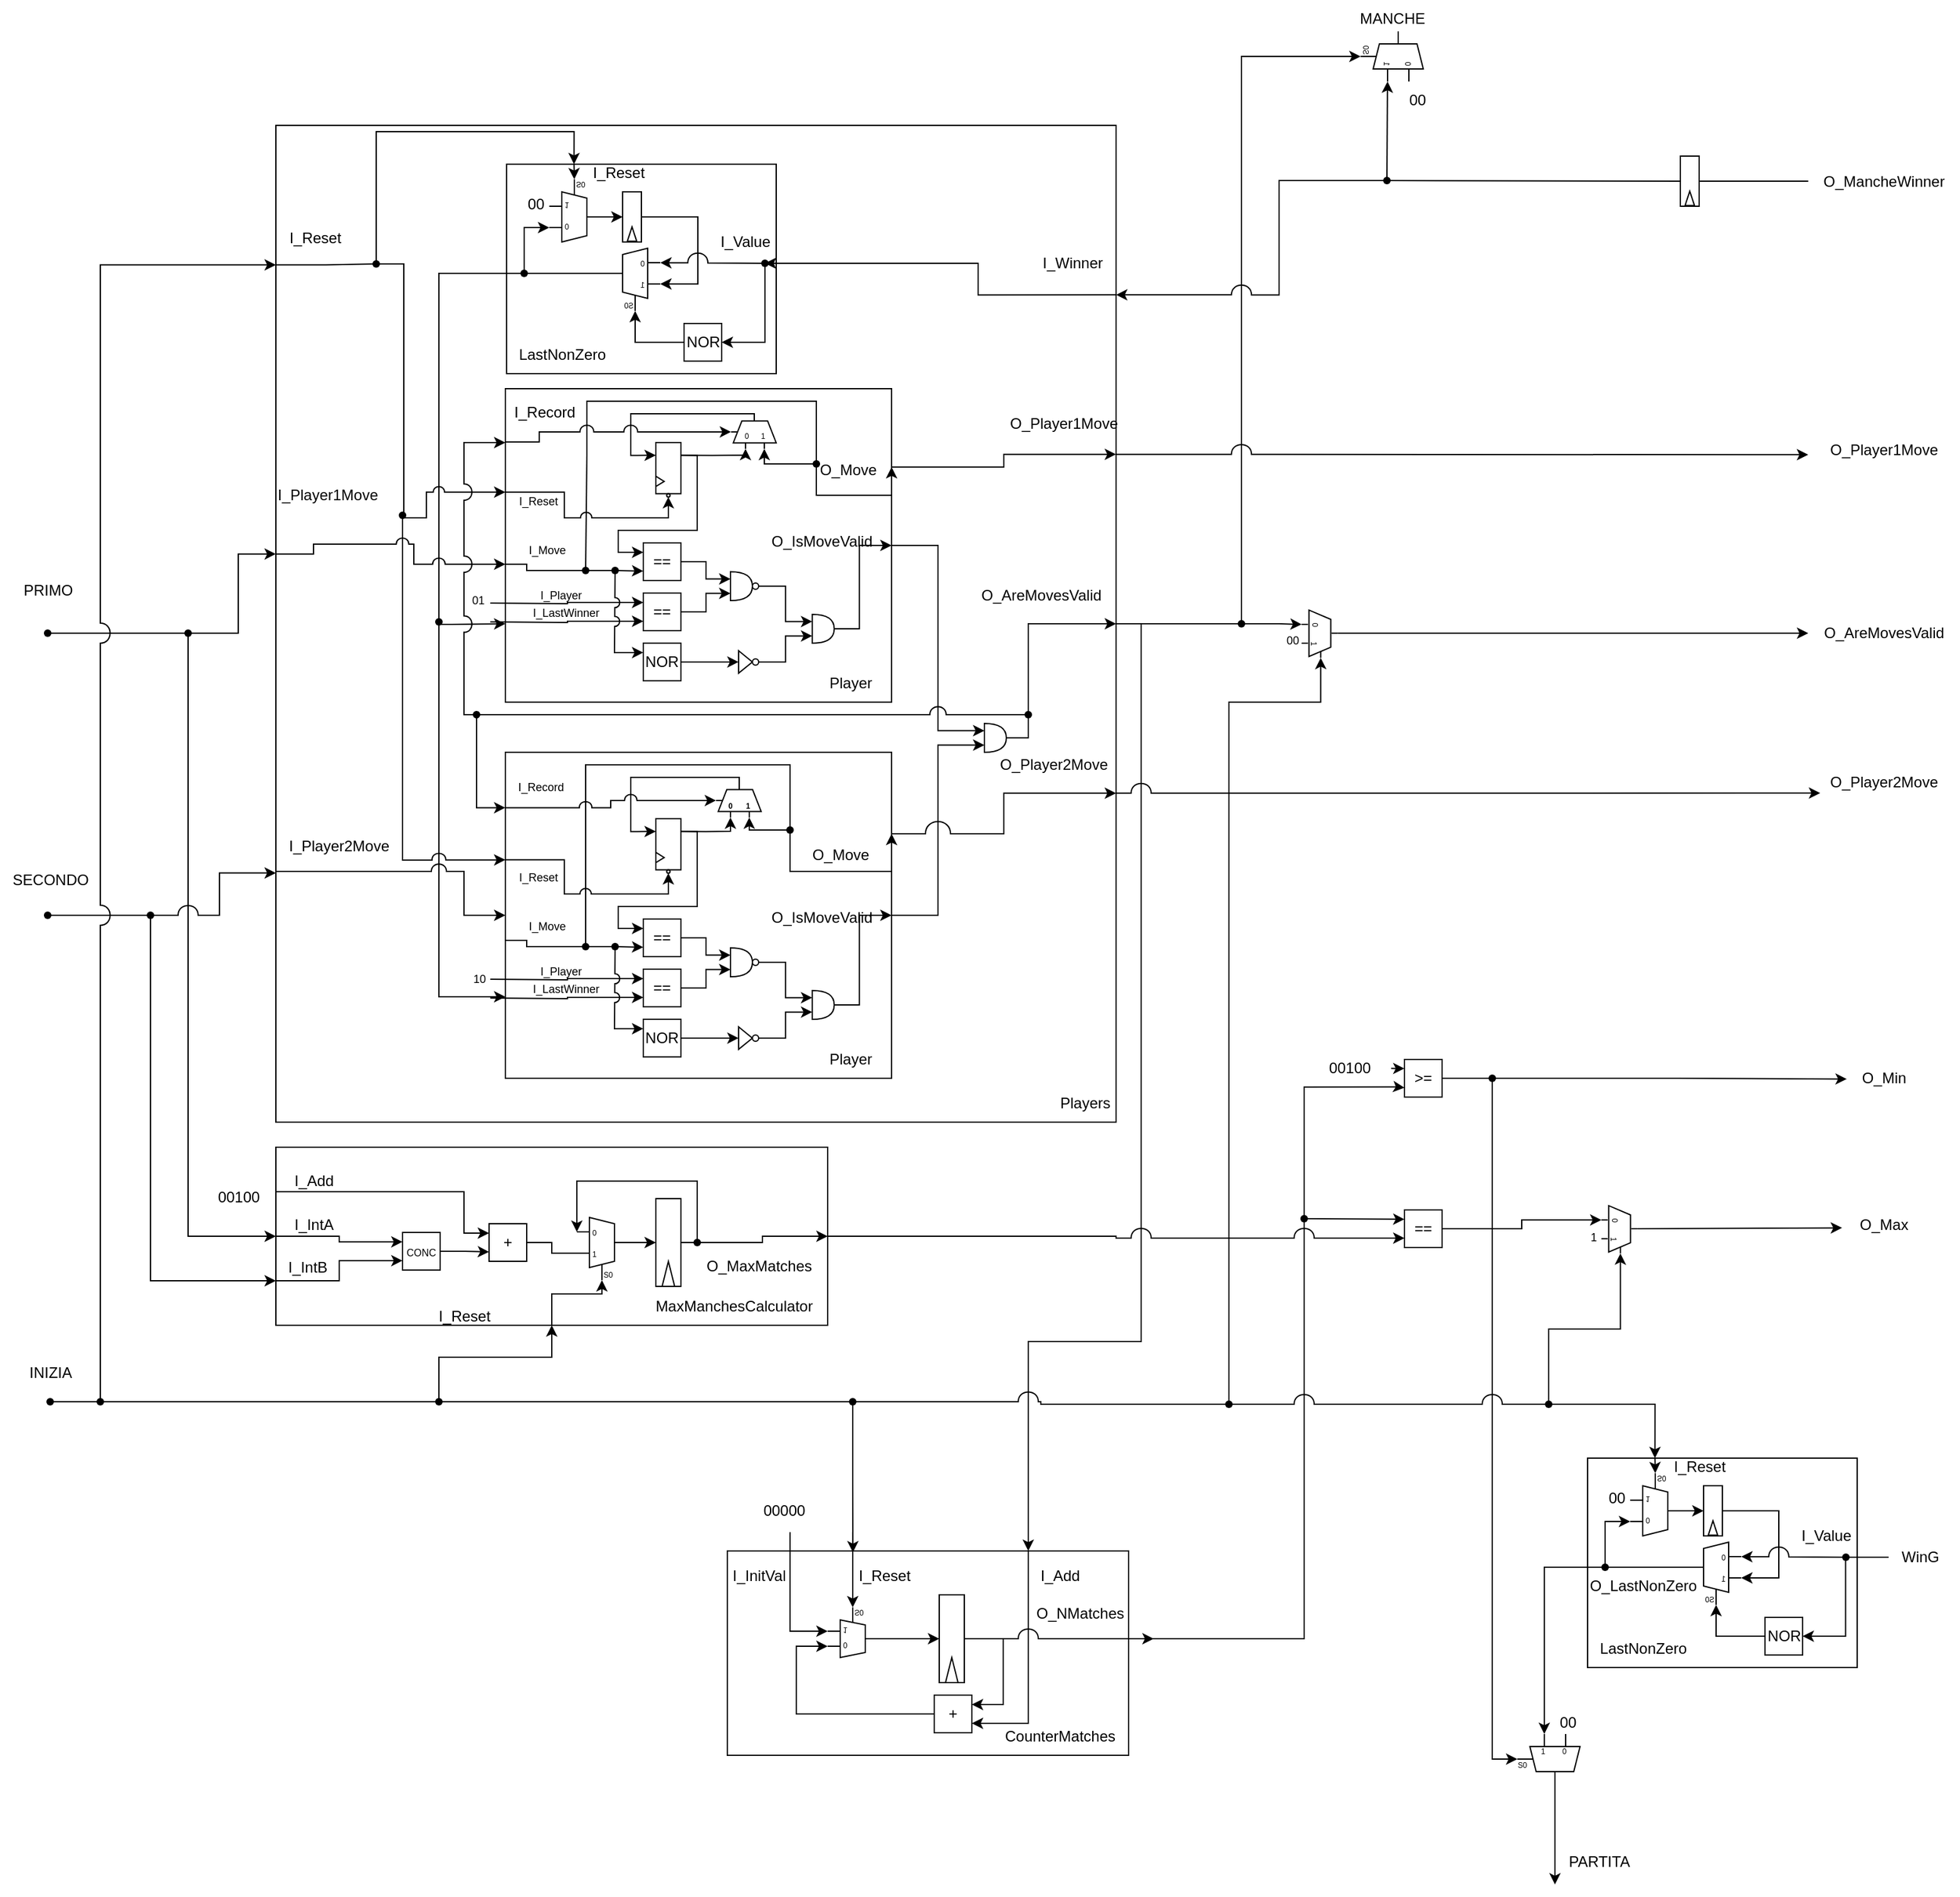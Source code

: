 <mxfile version="23.0.2" type="device">
  <diagram name="Page-1" id="hSZAetTDPi6Qr5ROreP3">
    <mxGraphModel dx="-725" dy="918" grid="1" gridSize="10" guides="1" tooltips="1" connect="1" arrows="1" fold="1" page="0" pageScale="1" pageWidth="850" pageHeight="1100" background="none" math="0" shadow="0">
      <root>
        <mxCell id="0" />
        <mxCell id="1" parent="0" />
        <mxCell id="2Uuv6Jr3GKPPrzBkkDZs-156" value="" style="rounded=0;whiteSpace=wrap;html=1;labelBackgroundColor=none;align=center;verticalAlign=middle;fontFamily=Helvetica;fontSize=12;fontColor=default;fillColor=none;gradientColor=none;points=[[0,0,0,0,0],[0,0.14,0,0,0],[0,0.25,0,0,0],[0,0.29,0,0,0],[0,0.43,0,0,0],[0,0.5,0,0,0],[0,0.57,0,0,0],[0,0.71,0,0,0],[0,0.75,0,0,0],[0,0.86,0,0,0],[0,1,0,0,0],[0.25,0,0,0,0],[0.25,1,0,0,0],[0.5,0,0,0,0],[0.5,1,0,0,0],[0.75,0,0,0,0],[0.75,1,0,0,0],[1,0,0,0,0],[1,0.17,0,0,0],[1,0.25,0,0,0],[1,0.33,0,0,0],[1,0.5,0,0,0],[1,0.67,0,0,0],[1,0.75,0,0,0],[1,0.83,0,0,0],[1,1,0,0,0]];movable=1;resizable=1;rotatable=1;deletable=1;editable=1;locked=0;connectable=1;collapsible=1;" parent="1" vertex="1">
          <mxGeometry x="2170" y="-260" width="670" height="795" as="geometry">
            <mxRectangle x="2170" y="-260" width="50" height="40" as="alternateBounds" />
          </mxGeometry>
        </mxCell>
        <mxCell id="2Uuv6Jr3GKPPrzBkkDZs-209" value="" style="rounded=0;whiteSpace=wrap;html=1;labelBackgroundColor=none;align=center;verticalAlign=middle;fontFamily=Helvetica;fontSize=12;fontColor=default;fillColor=none;gradientColor=none;" parent="1" vertex="1">
          <mxGeometry x="2170" y="555" width="440" height="142" as="geometry" />
        </mxCell>
        <mxCell id="2Uuv6Jr3GKPPrzBkkDZs-211" style="edgeStyle=elbowEdgeStyle;rounded=0;orthogonalLoop=1;jettySize=auto;html=1;exitX=0;exitY=0.5;exitDx=0;exitDy=0;entryX=0;entryY=0.25;entryDx=0;entryDy=0;fontFamily=Helvetica;fontSize=12;fontColor=default;" parent="1" source="2Uuv6Jr3GKPPrzBkkDZs-209" target="2Uuv6Jr3GKPPrzBkkDZs-204" edge="1">
          <mxGeometry relative="1" as="geometry" />
        </mxCell>
        <mxCell id="2Uuv6Jr3GKPPrzBkkDZs-212" style="edgeStyle=elbowEdgeStyle;rounded=0;orthogonalLoop=1;jettySize=auto;html=1;exitX=0;exitY=0.75;exitDx=0;exitDy=0;entryX=0;entryY=0.75;entryDx=0;entryDy=0;fontFamily=Helvetica;fontSize=12;fontColor=default;" parent="1" source="2Uuv6Jr3GKPPrzBkkDZs-209" target="2Uuv6Jr3GKPPrzBkkDZs-204" edge="1">
          <mxGeometry relative="1" as="geometry" />
        </mxCell>
        <mxCell id="2Uuv6Jr3GKPPrzBkkDZs-213" style="edgeStyle=elbowEdgeStyle;rounded=0;orthogonalLoop=1;jettySize=auto;html=1;exitX=0;exitY=0.25;exitDx=0;exitDy=0;entryX=0;entryY=0.25;entryDx=0;entryDy=0;fontFamily=Helvetica;fontSize=12;fontColor=default;" parent="1" source="2Uuv6Jr3GKPPrzBkkDZs-209" target="2Uuv6Jr3GKPPrzBkkDZs-202" edge="1">
          <mxGeometry relative="1" as="geometry">
            <Array as="points">
              <mxPoint x="2320" y="612" />
            </Array>
          </mxGeometry>
        </mxCell>
        <mxCell id="BBiGhi12kde4CdcQKqKN-63" style="edgeStyle=orthogonalEdgeStyle;rounded=0;orthogonalLoop=1;jettySize=auto;html=1;exitX=1;exitY=0.5;exitDx=0;exitDy=0;exitPerimeter=0;entryX=0;entryY=0.25;entryDx=0;entryDy=0;entryPerimeter=0;labelBackgroundColor=none;fontColor=default;" parent="1" edge="1">
          <mxGeometry relative="1" as="geometry">
            <Array as="points">
              <mxPoint x="1200" y="508" />
              <mxPoint x="1200" y="532" />
            </Array>
            <mxPoint x="1187" y="510.5" as="sourcePoint" />
          </mxGeometry>
        </mxCell>
        <mxCell id="2Uuv6Jr3GKPPrzBkkDZs-183" value="" style="group;labelBackgroundColor=none;" parent="1" vertex="1" connectable="0">
          <mxGeometry x="2530" y="830" width="340" height="210" as="geometry" />
        </mxCell>
        <mxCell id="2Uuv6Jr3GKPPrzBkkDZs-184" value="" style="whiteSpace=wrap;html=1;align=center;verticalAlign=middle;fontFamily=Helvetica;fontSize=12;fillColor=none;labelBackgroundColor=none;" parent="2Uuv6Jr3GKPPrzBkkDZs-183" vertex="1">
          <mxGeometry y="47" width="320" height="163" as="geometry" />
        </mxCell>
        <mxCell id="2Uuv6Jr3GKPPrzBkkDZs-185" value="00000" style="text;html=1;align=center;verticalAlign=middle;resizable=0;points=[];autosize=1;strokeColor=none;fillColor=none;fontSize=12;fontFamily=Helvetica;container=0;labelBackgroundColor=none;" parent="2Uuv6Jr3GKPPrzBkkDZs-183" vertex="1">
          <mxGeometry x="15" width="60" height="30" as="geometry" />
        </mxCell>
        <mxCell id="2Uuv6Jr3GKPPrzBkkDZs-186" value="" style="shadow=0;dashed=0;align=center;html=1;strokeWidth=1;shape=mxgraph.electrical.abstract.mux2;whiteSpace=wrap;flipV=1;container=0;labelBackgroundColor=none;" parent="2Uuv6Jr3GKPPrzBkkDZs-183" vertex="1">
          <mxGeometry x="80" y="92" width="40" height="40" as="geometry" />
        </mxCell>
        <mxCell id="2Uuv6Jr3GKPPrzBkkDZs-187" style="edgeStyle=orthogonalEdgeStyle;rounded=0;orthogonalLoop=1;jettySize=auto;html=1;entryX=0;entryY=0.15;entryDx=0;entryDy=3;entryPerimeter=0;labelBackgroundColor=none;fontColor=default;" parent="2Uuv6Jr3GKPPrzBkkDZs-183" source="2Uuv6Jr3GKPPrzBkkDZs-188" target="2Uuv6Jr3GKPPrzBkkDZs-186" edge="1">
          <mxGeometry relative="1" as="geometry">
            <Array as="points">
              <mxPoint x="55" y="177.04" />
              <mxPoint x="55" y="123.04" />
            </Array>
          </mxGeometry>
        </mxCell>
        <mxCell id="2Uuv6Jr3GKPPrzBkkDZs-188" value="+" style="whiteSpace=wrap;html=1;aspect=fixed;container=0;labelBackgroundColor=none;" parent="2Uuv6Jr3GKPPrzBkkDZs-183" vertex="1">
          <mxGeometry x="165" y="162" width="30" height="30" as="geometry" />
        </mxCell>
        <mxCell id="2Uuv6Jr3GKPPrzBkkDZs-189" value="I_InitVal" style="text;html=1;align=center;verticalAlign=middle;resizable=0;points=[];autosize=1;strokeColor=none;fillColor=none;fontSize=12;fontFamily=Helvetica;container=0;labelBackgroundColor=none;" parent="2Uuv6Jr3GKPPrzBkkDZs-183" vertex="1">
          <mxGeometry x="-10" y="52" width="70" height="30" as="geometry" />
        </mxCell>
        <mxCell id="2Uuv6Jr3GKPPrzBkkDZs-190" value="I_Reset" style="text;html=1;align=center;verticalAlign=middle;resizable=0;points=[];autosize=1;strokeColor=none;fillColor=none;fontSize=12;fontFamily=Helvetica;container=0;labelBackgroundColor=none;" parent="2Uuv6Jr3GKPPrzBkkDZs-183" vertex="1">
          <mxGeometry x="95" y="52" width="60" height="30" as="geometry" />
        </mxCell>
        <mxCell id="2Uuv6Jr3GKPPrzBkkDZs-191" style="edgeStyle=orthogonalEdgeStyle;rounded=0;orthogonalLoop=1;jettySize=auto;html=1;entryX=1;entryY=0.75;entryDx=0;entryDy=0;endArrow=classic;endFill=1;jumpStyle=arc;jumpSize=16;labelBackgroundColor=none;fontColor=default;exitX=0.75;exitY=0;exitDx=0;exitDy=0;" parent="2Uuv6Jr3GKPPrzBkkDZs-183" source="2Uuv6Jr3GKPPrzBkkDZs-184" target="2Uuv6Jr3GKPPrzBkkDZs-188" edge="1">
          <mxGeometry relative="1" as="geometry">
            <mxPoint x="249" y="32" as="sourcePoint" />
            <Array as="points">
              <mxPoint x="240" y="184" />
            </Array>
            <mxPoint x="248.5" y="160" as="targetPoint" />
          </mxGeometry>
        </mxCell>
        <mxCell id="2Uuv6Jr3GKPPrzBkkDZs-192" value="I_Add" style="text;html=1;align=center;verticalAlign=middle;resizable=0;points=[];autosize=1;strokeColor=none;fillColor=none;fontSize=12;fontFamily=Helvetica;container=0;labelBackgroundColor=none;" parent="2Uuv6Jr3GKPPrzBkkDZs-183" vertex="1">
          <mxGeometry x="240" y="52" width="50" height="30" as="geometry" />
        </mxCell>
        <mxCell id="2Uuv6Jr3GKPPrzBkkDZs-193" style="edgeStyle=orthogonalEdgeStyle;rounded=0;orthogonalLoop=1;jettySize=auto;html=1;entryX=1;entryY=0.25;entryDx=0;entryDy=0;fontFamily=Helvetica;fontSize=12;fontColor=default;exitX=0.5;exitY=1;exitDx=0;exitDy=0;labelBackgroundColor=none;" parent="2Uuv6Jr3GKPPrzBkkDZs-183" source="2Uuv6Jr3GKPPrzBkkDZs-197" target="2Uuv6Jr3GKPPrzBkkDZs-188" edge="1">
          <mxGeometry relative="1" as="geometry">
            <Array as="points">
              <mxPoint x="220" y="117" />
              <mxPoint x="220" y="170" />
            </Array>
          </mxGeometry>
        </mxCell>
        <mxCell id="2Uuv6Jr3GKPPrzBkkDZs-194" style="edgeStyle=orthogonalEdgeStyle;rounded=0;orthogonalLoop=1;jettySize=auto;html=1;entryX=0.25;entryY=1;entryDx=10;entryDy=0;entryPerimeter=0;fontFamily=Helvetica;fontSize=12;fontColor=default;labelBackgroundColor=none;" parent="2Uuv6Jr3GKPPrzBkkDZs-183" target="2Uuv6Jr3GKPPrzBkkDZs-186" edge="1">
          <mxGeometry relative="1" as="geometry">
            <mxPoint x="100" y="32" as="sourcePoint" />
            <Array as="points">
              <mxPoint x="100" y="52" />
            </Array>
          </mxGeometry>
        </mxCell>
        <mxCell id="2Uuv6Jr3GKPPrzBkkDZs-195" style="edgeStyle=orthogonalEdgeStyle;rounded=0;orthogonalLoop=1;jettySize=auto;html=1;entryX=0;entryY=0.45;entryDx=0;entryDy=3;entryPerimeter=0;fontFamily=Helvetica;fontSize=12;fontColor=default;labelBackgroundColor=none;" parent="2Uuv6Jr3GKPPrzBkkDZs-183" target="2Uuv6Jr3GKPPrzBkkDZs-186" edge="1">
          <mxGeometry relative="1" as="geometry">
            <mxPoint x="50" y="32" as="sourcePoint" />
            <Array as="points">
              <mxPoint x="50" y="111" />
            </Array>
          </mxGeometry>
        </mxCell>
        <mxCell id="2Uuv6Jr3GKPPrzBkkDZs-196" style="edgeStyle=orthogonalEdgeStyle;rounded=0;orthogonalLoop=1;jettySize=auto;html=1;entryX=0;entryY=0.25;entryDx=0;entryDy=0;endArrow=classic;endFill=1;jumpStyle=arc;jumpSize=16;labelBackgroundColor=none;fontColor=default;" parent="2Uuv6Jr3GKPPrzBkkDZs-183" source="2Uuv6Jr3GKPPrzBkkDZs-197" edge="1">
          <mxGeometry relative="1" as="geometry">
            <mxPoint x="340" y="117" as="targetPoint" />
          </mxGeometry>
        </mxCell>
        <mxCell id="2Uuv6Jr3GKPPrzBkkDZs-197" value="" style="rounded=0;whiteSpace=wrap;html=1;rotation=-90;container=0;labelBackgroundColor=none;" parent="2Uuv6Jr3GKPPrzBkkDZs-183" vertex="1">
          <mxGeometry x="144" y="107" width="70" height="20" as="geometry" />
        </mxCell>
        <mxCell id="2Uuv6Jr3GKPPrzBkkDZs-198" style="edgeStyle=orthogonalEdgeStyle;rounded=0;orthogonalLoop=1;jettySize=auto;html=1;exitX=1;exitY=0.5;exitDx=0;exitDy=-5;exitPerimeter=0;entryX=0.5;entryY=0;entryDx=0;entryDy=0;labelBackgroundColor=none;fontColor=default;" parent="2Uuv6Jr3GKPPrzBkkDZs-183" source="2Uuv6Jr3GKPPrzBkkDZs-186" target="2Uuv6Jr3GKPPrzBkkDZs-197" edge="1">
          <mxGeometry relative="1" as="geometry">
            <Array as="points">
              <mxPoint x="165" y="117" />
            </Array>
          </mxGeometry>
        </mxCell>
        <mxCell id="2Uuv6Jr3GKPPrzBkkDZs-199" value="" style="triangle;whiteSpace=wrap;html=1;rotation=-90;container=0;labelBackgroundColor=none;" parent="2Uuv6Jr3GKPPrzBkkDZs-183" vertex="1">
          <mxGeometry x="169" y="137" width="20" height="10" as="geometry" />
        </mxCell>
        <mxCell id="2Uuv6Jr3GKPPrzBkkDZs-200" value="O_NMatches" style="text;html=1;align=center;verticalAlign=middle;resizable=0;points=[];autosize=1;strokeColor=none;fillColor=none;fontSize=12;fontFamily=Helvetica;labelBackgroundColor=none;" parent="2Uuv6Jr3GKPPrzBkkDZs-183" vertex="1">
          <mxGeometry x="235.5" y="82" width="90" height="30" as="geometry" />
        </mxCell>
        <mxCell id="2Uuv6Jr3GKPPrzBkkDZs-201" value="CounterMatches" style="text;html=1;align=center;verticalAlign=middle;resizable=0;points=[];autosize=1;strokeColor=none;fillColor=none;labelBackgroundColor=none;" parent="2Uuv6Jr3GKPPrzBkkDZs-183" vertex="1">
          <mxGeometry x="210" y="180" width="110" height="30" as="geometry" />
        </mxCell>
        <mxCell id="Li7N5Yae0CZkDWWDmwoK-41" value="" style="shape=waypoint;sketch=0;fillStyle=solid;size=6;pointerEvents=1;points=[];fillColor=none;resizable=0;rotatable=0;perimeter=centerPerimeter;snapToPoint=1;strokeColor=none;" parent="2Uuv6Jr3GKPPrzBkkDZs-183" vertex="1">
          <mxGeometry x="310.5" y="107" width="20" height="20" as="geometry" />
        </mxCell>
        <mxCell id="2Uuv6Jr3GKPPrzBkkDZs-224" style="edgeStyle=orthogonalEdgeStyle;rounded=0;orthogonalLoop=1;jettySize=auto;html=1;exitX=1;exitY=0.5;exitDx=0;exitDy=0;fontFamily=Helvetica;fontSize=12;fontColor=default;endArrow=none;endFill=0;entryX=0;entryY=0.51;entryDx=0;entryDy=3;entryPerimeter=0;" parent="1" source="2Uuv6Jr3GKPPrzBkkDZs-202" target="2Uuv6Jr3GKPPrzBkkDZs-229" edge="1">
          <mxGeometry relative="1" as="geometry">
            <mxPoint x="2410" y="631" as="targetPoint" />
          </mxGeometry>
        </mxCell>
        <mxCell id="2Uuv6Jr3GKPPrzBkkDZs-202" value="+" style="whiteSpace=wrap;html=1;aspect=fixed;labelBackgroundColor=none;" parent="1" vertex="1">
          <mxGeometry x="2340" y="616" width="30" height="30" as="geometry" />
        </mxCell>
        <mxCell id="2Uuv6Jr3GKPPrzBkkDZs-203" style="edgeStyle=orthogonalEdgeStyle;rounded=0;orthogonalLoop=1;jettySize=auto;html=1;entryX=0;entryY=0.75;entryDx=0;entryDy=0;fontFamily=Helvetica;fontSize=12;fontColor=default;labelBackgroundColor=none;" parent="1" source="2Uuv6Jr3GKPPrzBkkDZs-204" target="2Uuv6Jr3GKPPrzBkkDZs-202" edge="1">
          <mxGeometry relative="1" as="geometry" />
        </mxCell>
        <mxCell id="2Uuv6Jr3GKPPrzBkkDZs-204" value="&lt;font style=&quot;font-size: 8px;&quot;&gt;CONC&lt;/font&gt;" style="whiteSpace=wrap;html=1;aspect=fixed;labelBackgroundColor=none;" parent="1" vertex="1">
          <mxGeometry x="2271" y="622.96" width="30" height="30" as="geometry" />
        </mxCell>
        <mxCell id="2Uuv6Jr3GKPPrzBkkDZs-205" value="00100" style="text;html=1;align=center;verticalAlign=middle;resizable=0;points=[];autosize=1;strokeColor=none;fillColor=none;fontSize=12;fontFamily=Helvetica;labelBackgroundColor=none;" parent="1" vertex="1">
          <mxGeometry x="2110" y="580" width="60" height="30" as="geometry" />
        </mxCell>
        <mxCell id="2Uuv6Jr3GKPPrzBkkDZs-206" value="I_IntA" style="text;html=1;align=center;verticalAlign=middle;resizable=0;points=[];autosize=1;strokeColor=none;fillColor=none;fontSize=12;fontFamily=Helvetica;fontColor=default;" parent="1" vertex="1">
          <mxGeometry x="2175" y="602" width="50" height="30" as="geometry" />
        </mxCell>
        <mxCell id="2Uuv6Jr3GKPPrzBkkDZs-207" value="I_IntB" style="text;html=1;align=center;verticalAlign=middle;resizable=0;points=[];autosize=1;strokeColor=none;fillColor=none;fontSize=12;fontFamily=Helvetica;fontColor=default;" parent="1" vertex="1">
          <mxGeometry x="2170" y="636" width="50" height="30" as="geometry" />
        </mxCell>
        <mxCell id="2Uuv6Jr3GKPPrzBkkDZs-208" value="I_Add" style="text;html=1;align=center;verticalAlign=middle;resizable=0;points=[];autosize=1;strokeColor=none;fillColor=none;fontSize=12;fontFamily=Helvetica;fontColor=default;" parent="1" vertex="1">
          <mxGeometry x="2175" y="567" width="50" height="30" as="geometry" />
        </mxCell>
        <mxCell id="2Uuv6Jr3GKPPrzBkkDZs-222" style="edgeStyle=elbowEdgeStyle;rounded=0;orthogonalLoop=1;jettySize=auto;html=1;fontFamily=Helvetica;fontSize=12;fontColor=default;entryX=1;entryY=0.5;entryDx=0;entryDy=0;" parent="1" source="2Uuv6Jr3GKPPrzBkkDZs-221" target="2Uuv6Jr3GKPPrzBkkDZs-209" edge="1">
          <mxGeometry relative="1" as="geometry">
            <mxPoint x="2520" y="624" as="targetPoint" />
          </mxGeometry>
        </mxCell>
        <mxCell id="2Uuv6Jr3GKPPrzBkkDZs-220" value="" style="edgeStyle=orthogonalEdgeStyle;rounded=0;orthogonalLoop=1;jettySize=auto;html=1;exitX=0.5;exitY=1;exitDx=0;exitDy=0;entryDx=0;entryDy=0;fontFamily=Helvetica;fontSize=12;fontColor=default;endArrow=none;endFill=0;" parent="1" source="2Uuv6Jr3GKPPrzBkkDZs-232" target="2Uuv6Jr3GKPPrzBkkDZs-221" edge="1">
          <mxGeometry relative="1" as="geometry">
            <mxPoint x="2496" y="630.5" as="sourcePoint" />
            <mxPoint x="4876" y="1242" as="targetPoint" />
            <Array as="points" />
          </mxGeometry>
        </mxCell>
        <mxCell id="2Uuv6Jr3GKPPrzBkkDZs-221" value="" style="shape=waypoint;sketch=0;fillStyle=solid;size=6;pointerEvents=1;points=[];fillColor=none;resizable=1;rotatable=0;perimeter=centerPerimeter;snapToPoint=1;labelBackgroundColor=none;align=center;verticalAlign=middle;fontFamily=Helvetica;fontSize=12;fontColor=default;html=1;" parent="1" vertex="1">
          <mxGeometry x="2501" y="626" width="10" height="10" as="geometry" />
        </mxCell>
        <mxCell id="2Uuv6Jr3GKPPrzBkkDZs-226" style="edgeStyle=orthogonalEdgeStyle;rounded=0;orthogonalLoop=1;jettySize=auto;html=1;entryX=1.013;entryY=0.452;entryDx=0;entryDy=0;entryPerimeter=0;fontFamily=Helvetica;fontSize=12;fontColor=default;" parent="1" edge="1">
          <mxGeometry relative="1" as="geometry">
            <mxPoint x="2451" y="631" as="sourcePoint" />
            <mxPoint x="2451" y="631" as="targetPoint" />
          </mxGeometry>
        </mxCell>
        <mxCell id="2Uuv6Jr3GKPPrzBkkDZs-228" value="" style="edgeStyle=orthogonalEdgeStyle;rounded=0;orthogonalLoop=1;jettySize=auto;html=1;exitDx=0;exitDy=0;fontFamily=Helvetica;fontSize=12;fontColor=default;endArrow=classic;endFill=1;entryX=0;entryY=0.17;entryDx=0;entryDy=3;entryPerimeter=0;" parent="1" source="2Uuv6Jr3GKPPrzBkkDZs-221" target="2Uuv6Jr3GKPPrzBkkDZs-229" edge="1">
          <mxGeometry relative="1" as="geometry">
            <mxPoint x="2506" y="631" as="sourcePoint" />
            <mxPoint x="2441" y="631" as="targetPoint" />
            <Array as="points">
              <mxPoint x="2506" y="582" />
              <mxPoint x="2410" y="582" />
            </Array>
          </mxGeometry>
        </mxCell>
        <mxCell id="2Uuv6Jr3GKPPrzBkkDZs-230" style="edgeStyle=elbowEdgeStyle;rounded=0;orthogonalLoop=1;jettySize=auto;html=1;exitX=1;exitY=0.5;exitDx=0;exitDy=-5;exitPerimeter=0;entryX=0.5;entryY=0;entryDx=0;entryDy=0;fontFamily=Helvetica;fontSize=12;fontColor=default;" parent="1" source="2Uuv6Jr3GKPPrzBkkDZs-229" target="2Uuv6Jr3GKPPrzBkkDZs-232" edge="1">
          <mxGeometry relative="1" as="geometry">
            <mxPoint x="2466" y="630.5" as="targetPoint" />
          </mxGeometry>
        </mxCell>
        <mxCell id="2Uuv6Jr3GKPPrzBkkDZs-229" value="" style="shadow=0;dashed=0;align=center;html=1;strokeWidth=1;shape=mxgraph.electrical.abstract.mux2;whiteSpace=wrap;labelBackgroundColor=none;verticalAlign=middle;fontFamily=Helvetica;fontSize=12;fontColor=default;fillColor=none;gradientColor=none;" parent="1" vertex="1">
          <mxGeometry x="2410" y="611" width="40" height="50" as="geometry" />
        </mxCell>
        <mxCell id="2Uuv6Jr3GKPPrzBkkDZs-235" value="" style="group" parent="1" vertex="1" connectable="0">
          <mxGeometry x="2473" y="596" width="20" height="70" as="geometry" />
        </mxCell>
        <mxCell id="2Uuv6Jr3GKPPrzBkkDZs-232" value="" style="rounded=0;whiteSpace=wrap;html=1;rotation=-90;container=0;labelBackgroundColor=none;" parent="2Uuv6Jr3GKPPrzBkkDZs-235" vertex="1">
          <mxGeometry x="-25" y="25" width="70" height="20" as="geometry" />
        </mxCell>
        <mxCell id="2Uuv6Jr3GKPPrzBkkDZs-233" value="" style="triangle;whiteSpace=wrap;html=1;rotation=-90;container=0;labelBackgroundColor=none;" parent="2Uuv6Jr3GKPPrzBkkDZs-235" vertex="1">
          <mxGeometry y="55" width="20" height="10" as="geometry" />
        </mxCell>
        <mxCell id="2Uuv6Jr3GKPPrzBkkDZs-236" value="I_Reset" style="text;html=1;align=center;verticalAlign=middle;resizable=0;points=[];autosize=1;strokeColor=none;fillColor=none;fontSize=12;fontFamily=Helvetica;fontColor=default;" parent="1" vertex="1">
          <mxGeometry x="2290" y="675" width="60" height="30" as="geometry" />
        </mxCell>
        <mxCell id="2Uuv6Jr3GKPPrzBkkDZs-237" style="edgeStyle=elbowEdgeStyle;rounded=0;orthogonalLoop=1;jettySize=auto;html=1;exitX=0.5;exitY=1;exitDx=0;exitDy=0;entryX=0.25;entryY=1;entryDx=10;entryDy=0;entryPerimeter=0;fontFamily=Helvetica;fontSize=12;fontColor=default;elbow=vertical;" parent="1" source="2Uuv6Jr3GKPPrzBkkDZs-209" target="2Uuv6Jr3GKPPrzBkkDZs-229" edge="1">
          <mxGeometry relative="1" as="geometry">
            <Array as="points">
              <mxPoint x="2390" y="672" />
            </Array>
          </mxGeometry>
        </mxCell>
        <mxCell id="2Uuv6Jr3GKPPrzBkkDZs-238" value="MaxManchesCalculator" style="text;html=1;align=center;verticalAlign=middle;resizable=0;points=[];autosize=1;strokeColor=none;fillColor=none;fontSize=12;fontFamily=Helvetica;fontColor=default;" parent="1" vertex="1">
          <mxGeometry x="2460" y="667" width="150" height="30" as="geometry" />
        </mxCell>
        <mxCell id="2Uuv6Jr3GKPPrzBkkDZs-239" value="INIZIA" style="text;html=1;align=center;verticalAlign=middle;resizable=0;points=[];autosize=1;strokeColor=none;fillColor=none;labelBackgroundColor=none;" parent="1" vertex="1">
          <mxGeometry x="1960" y="720" width="60" height="30" as="geometry" />
        </mxCell>
        <mxCell id="2Uuv6Jr3GKPPrzBkkDZs-240" value="SECONDO" style="text;html=1;align=center;verticalAlign=middle;resizable=0;points=[];autosize=1;strokeColor=none;fillColor=none;labelBackgroundColor=none;" parent="1" vertex="1">
          <mxGeometry x="1950" y="327.04" width="80" height="30" as="geometry" />
        </mxCell>
        <mxCell id="2Uuv6Jr3GKPPrzBkkDZs-241" value="PRIMO" style="text;html=1;align=center;verticalAlign=middle;resizable=0;points=[];autosize=1;strokeColor=none;fillColor=none;labelBackgroundColor=none;" parent="1" vertex="1">
          <mxGeometry x="1958" y="96.04" width="60" height="30" as="geometry" />
        </mxCell>
        <mxCell id="Li7N5Yae0CZkDWWDmwoK-1" style="edgeStyle=orthogonalEdgeStyle;rounded=0;orthogonalLoop=1;jettySize=auto;html=1;entryX=0;entryY=0.5;entryDx=0;entryDy=0;" parent="1" source="Li7N5Yae0CZkDWWDmwoK-83" target="2Uuv6Jr3GKPPrzBkkDZs-209" edge="1">
          <mxGeometry relative="1" as="geometry">
            <mxPoint x="2080" y="110" as="sourcePoint" />
            <Array as="points">
              <mxPoint x="2100" y="626" />
            </Array>
          </mxGeometry>
        </mxCell>
        <mxCell id="2Uuv6Jr3GKPPrzBkkDZs-242" value="" style="shape=waypoint;sketch=0;fillStyle=solid;size=6;pointerEvents=1;points=[];fillColor=none;resizable=0;rotatable=0;perimeter=centerPerimeter;snapToPoint=1;labelBackgroundColor=none;align=center;verticalAlign=middle;fontFamily=Helvetica;fontSize=12;fontColor=default;html=1;" parent="1" vertex="1">
          <mxGeometry x="1978" y="135" width="20" height="20" as="geometry" />
        </mxCell>
        <mxCell id="Li7N5Yae0CZkDWWDmwoK-2" style="edgeStyle=orthogonalEdgeStyle;rounded=0;orthogonalLoop=1;jettySize=auto;html=1;entryX=0;entryY=0.75;entryDx=0;entryDy=0;" parent="1" source="Li7N5Yae0CZkDWWDmwoK-84" target="2Uuv6Jr3GKPPrzBkkDZs-209" edge="1">
          <mxGeometry relative="1" as="geometry">
            <Array as="points">
              <mxPoint x="2070" y="662" />
            </Array>
          </mxGeometry>
        </mxCell>
        <mxCell id="2Uuv6Jr3GKPPrzBkkDZs-243" value="" style="shape=waypoint;sketch=0;fillStyle=solid;size=6;pointerEvents=1;points=[];fillColor=none;resizable=0;rotatable=0;perimeter=centerPerimeter;snapToPoint=1;labelBackgroundColor=none;align=center;verticalAlign=middle;fontFamily=Helvetica;fontSize=12;fontColor=default;html=1;" parent="1" vertex="1">
          <mxGeometry x="1978" y="360" width="20" height="20" as="geometry" />
        </mxCell>
        <mxCell id="2Uuv6Jr3GKPPrzBkkDZs-245" style="edgeStyle=orthogonalEdgeStyle;rounded=0;orthogonalLoop=1;jettySize=auto;html=1;fontFamily=Helvetica;fontSize=12;fontColor=default;entryX=0.313;entryY=0.007;entryDx=0;entryDy=0;entryPerimeter=0;" parent="1" source="Li7N5Yae0CZkDWWDmwoK-30" target="2Uuv6Jr3GKPPrzBkkDZs-184" edge="1">
          <mxGeometry relative="1" as="geometry">
            <mxPoint x="2290" y="820" as="targetPoint" />
          </mxGeometry>
        </mxCell>
        <mxCell id="2Uuv6Jr3GKPPrzBkkDZs-244" value="" style="shape=waypoint;sketch=0;fillStyle=solid;size=6;pointerEvents=1;points=[];fillColor=none;resizable=0;rotatable=0;perimeter=centerPerimeter;snapToPoint=1;labelBackgroundColor=none;align=center;verticalAlign=middle;fontFamily=Helvetica;fontSize=12;fontColor=default;html=1;" parent="1" vertex="1">
          <mxGeometry x="1980" y="748" width="20" height="20" as="geometry" />
        </mxCell>
        <mxCell id="Li7N5Yae0CZkDWWDmwoK-4" value="" style="edgeStyle=orthogonalEdgeStyle;rounded=0;orthogonalLoop=1;jettySize=auto;html=1;fontFamily=Helvetica;fontSize=12;fontColor=default;entryDx=0;entryDy=0;entryPerimeter=0;endArrow=none;endFill=0;" parent="1" source="Li7N5Yae0CZkDWWDmwoK-87" target="Li7N5Yae0CZkDWWDmwoK-3" edge="1">
          <mxGeometry relative="1" as="geometry">
            <mxPoint x="2300" y="858" as="targetPoint" />
            <mxPoint x="1990" y="740" as="sourcePoint" />
          </mxGeometry>
        </mxCell>
        <mxCell id="Li7N5Yae0CZkDWWDmwoK-5" style="edgeStyle=orthogonalEdgeStyle;rounded=0;orthogonalLoop=1;jettySize=auto;html=1;entryX=0.5;entryY=1;entryDx=0;entryDy=0;" parent="1" source="Li7N5Yae0CZkDWWDmwoK-3" target="2Uuv6Jr3GKPPrzBkkDZs-209" edge="1">
          <mxGeometry relative="1" as="geometry" />
        </mxCell>
        <mxCell id="Li7N5Yae0CZkDWWDmwoK-3" value="" style="shape=waypoint;sketch=0;fillStyle=solid;size=6;pointerEvents=1;points=[];fillColor=none;resizable=0;rotatable=0;perimeter=centerPerimeter;snapToPoint=1;" parent="1" vertex="1">
          <mxGeometry x="2290" y="748" width="20" height="20" as="geometry" />
        </mxCell>
        <mxCell id="Li7N5Yae0CZkDWWDmwoK-6" style="edgeStyle=orthogonalEdgeStyle;rounded=0;orthogonalLoop=1;jettySize=auto;html=1;exitX=1;exitY=0.5;exitDx=0;exitDy=0;exitPerimeter=0;entryX=0.75;entryY=0;entryDx=0;entryDy=0;" parent="1" source="2Uuv6Jr3GKPPrzBkkDZs-156" target="2Uuv6Jr3GKPPrzBkkDZs-184" edge="1">
          <mxGeometry relative="1" as="geometry">
            <mxPoint x="2550" y="852.667" as="targetPoint" />
            <Array as="points">
              <mxPoint x="2860" y="137" />
              <mxPoint x="2860" y="710" />
              <mxPoint x="2770" y="710" />
            </Array>
          </mxGeometry>
        </mxCell>
        <mxCell id="Li7N5Yae0CZkDWWDmwoK-31" value="" style="edgeStyle=orthogonalEdgeStyle;rounded=0;orthogonalLoop=1;jettySize=auto;html=1;fontFamily=Helvetica;fontSize=12;fontColor=default;entryDx=0;entryDy=0;entryPerimeter=0;endArrow=none;endFill=0;" parent="1" source="Li7N5Yae0CZkDWWDmwoK-3" target="Li7N5Yae0CZkDWWDmwoK-30" edge="1">
          <mxGeometry relative="1" as="geometry">
            <mxPoint x="2630" y="878" as="targetPoint" />
            <mxPoint x="2300" y="758" as="sourcePoint" />
          </mxGeometry>
        </mxCell>
        <mxCell id="Li7N5Yae0CZkDWWDmwoK-32" style="edgeStyle=orthogonalEdgeStyle;rounded=0;orthogonalLoop=1;jettySize=auto;html=1;entryX=0.25;entryY=0;entryDx=0;entryDy=0;jumpStyle=arc;jumpSize=16;" parent="1" source="xymUzGsUga3tY7WElRn4-16" target="Li7N5Yae0CZkDWWDmwoK-12" edge="1">
          <mxGeometry relative="1" as="geometry" />
        </mxCell>
        <mxCell id="Li7N5Yae0CZkDWWDmwoK-30" value="" style="shape=waypoint;sketch=0;fillStyle=solid;size=6;pointerEvents=1;points=[];fillColor=none;resizable=0;rotatable=0;perimeter=centerPerimeter;snapToPoint=1;" parent="1" vertex="1">
          <mxGeometry x="2620" y="748" width="20" height="20" as="geometry" />
        </mxCell>
        <mxCell id="Li7N5Yae0CZkDWWDmwoK-33" style="edgeStyle=orthogonalEdgeStyle;rounded=0;orthogonalLoop=1;jettySize=auto;html=1;labelBackgroundColor=none;fontColor=default;entryX=0.012;entryY=0.52;entryDx=0;entryDy=0;entryPerimeter=0;" parent="1" source="Li7N5Yae0CZkDWWDmwoK-69" target="Li7N5Yae0CZkDWWDmwoK-38" edge="1">
          <mxGeometry relative="1" as="geometry">
            <mxPoint x="3210" y="499.02" as="targetPoint" />
          </mxGeometry>
        </mxCell>
        <mxCell id="Li7N5Yae0CZkDWWDmwoK-34" value="&amp;gt;=" style="whiteSpace=wrap;html=1;aspect=fixed;container=0;labelBackgroundColor=none;" parent="1" vertex="1">
          <mxGeometry x="3070" y="485" width="30" height="30" as="geometry" />
        </mxCell>
        <mxCell id="Li7N5Yae0CZkDWWDmwoK-48" style="edgeStyle=orthogonalEdgeStyle;shape=connector;rounded=0;jumpStyle=arc;jumpSize=16;orthogonalLoop=1;jettySize=auto;html=1;labelBackgroundColor=default;strokeColor=default;align=center;verticalAlign=middle;fontFamily=Helvetica;fontSize=11;fontColor=default;endArrow=classic;entryX=-0.051;entryY=0.577;entryDx=0;entryDy=0;entryPerimeter=0;exitX=1;exitY=0.5;exitDx=0;exitDy=0;exitPerimeter=0;" parent="1" source="xymUzGsUga3tY7WElRn4-9" target="Li7N5Yae0CZkDWWDmwoK-39" edge="1">
          <mxGeometry relative="1" as="geometry">
            <mxPoint x="3210.0" y="619" as="targetPoint" />
          </mxGeometry>
        </mxCell>
        <mxCell id="Li7N5Yae0CZkDWWDmwoK-36" value="==" style="whiteSpace=wrap;html=1;aspect=fixed;container=0;labelBackgroundColor=none;" parent="1" vertex="1">
          <mxGeometry x="3070" y="605" width="30" height="30" as="geometry" />
        </mxCell>
        <mxCell id="Li7N5Yae0CZkDWWDmwoK-37" value="00100" style="text;html=1;align=center;verticalAlign=middle;resizable=0;points=[];autosize=1;strokeColor=none;fillColor=none;labelBackgroundColor=none;" parent="1" vertex="1">
          <mxGeometry x="2996" y="477" width="60" height="30" as="geometry" />
        </mxCell>
        <mxCell id="Li7N5Yae0CZkDWWDmwoK-38" value="O_Min" style="text;html=1;align=center;verticalAlign=middle;resizable=0;points=[];autosize=1;strokeColor=none;fillColor=none;labelBackgroundColor=none;" parent="1" vertex="1">
          <mxGeometry x="3422" y="485" width="60" height="30" as="geometry" />
        </mxCell>
        <mxCell id="Li7N5Yae0CZkDWWDmwoK-39" value="O_Max" style="text;html=1;align=center;verticalAlign=middle;resizable=0;points=[];autosize=1;strokeColor=none;fillColor=none;labelBackgroundColor=none;" parent="1" vertex="1">
          <mxGeometry x="3422" y="602" width="60" height="30" as="geometry" />
        </mxCell>
        <mxCell id="Li7N5Yae0CZkDWWDmwoK-40" style="edgeStyle=orthogonalEdgeStyle;rounded=0;orthogonalLoop=1;jettySize=auto;html=1;exitX=1.056;exitY=0.506;exitDx=0;exitDy=0;entryX=0;entryY=0.25;entryDx=0;entryDy=0;fontFamily=Helvetica;fontSize=12;fontColor=default;exitPerimeter=0;" parent="1" source="Li7N5Yae0CZkDWWDmwoK-37" target="Li7N5Yae0CZkDWWDmwoK-34" edge="1">
          <mxGeometry relative="1" as="geometry" />
        </mxCell>
        <mxCell id="Li7N5Yae0CZkDWWDmwoK-42" style="edgeStyle=orthogonalEdgeStyle;rounded=0;orthogonalLoop=1;jettySize=auto;html=1;entryX=0;entryY=0.75;entryDx=0;entryDy=0;jumpStyle=arc;jumpSize=16;" parent="1" source="Li7N5Yae0CZkDWWDmwoK-44" target="Li7N5Yae0CZkDWWDmwoK-34" edge="1">
          <mxGeometry relative="1" as="geometry">
            <Array as="points">
              <mxPoint x="2990" y="507" />
              <mxPoint x="3065" y="507" />
            </Array>
          </mxGeometry>
        </mxCell>
        <mxCell id="Li7N5Yae0CZkDWWDmwoK-45" value="" style="edgeStyle=orthogonalEdgeStyle;rounded=0;orthogonalLoop=1;jettySize=auto;html=1;entryDx=0;entryDy=0;jumpStyle=arc;jumpSize=16;endArrow=none;endFill=0;" parent="1" source="Li7N5Yae0CZkDWWDmwoK-41" target="Li7N5Yae0CZkDWWDmwoK-44" edge="1">
          <mxGeometry relative="1" as="geometry">
            <mxPoint x="2851" y="947" as="sourcePoint" />
            <mxPoint x="3130" y="507" as="targetPoint" />
          </mxGeometry>
        </mxCell>
        <mxCell id="Li7N5Yae0CZkDWWDmwoK-46" style="edgeStyle=orthogonalEdgeStyle;shape=connector;rounded=0;jumpStyle=arc;jumpSize=16;orthogonalLoop=1;jettySize=auto;html=1;entryX=0;entryY=0.25;entryDx=0;entryDy=0;labelBackgroundColor=default;strokeColor=default;align=center;verticalAlign=middle;fontFamily=Helvetica;fontSize=11;fontColor=default;endArrow=classic;" parent="1" source="Li7N5Yae0CZkDWWDmwoK-44" target="Li7N5Yae0CZkDWWDmwoK-36" edge="1">
          <mxGeometry relative="1" as="geometry" />
        </mxCell>
        <mxCell id="Li7N5Yae0CZkDWWDmwoK-44" value="" style="shape=waypoint;sketch=0;fillStyle=solid;size=6;pointerEvents=1;points=[];fillColor=none;resizable=0;rotatable=0;perimeter=centerPerimeter;snapToPoint=1;fontFamily=Helvetica;fontSize=11;fontColor=default;" parent="1" vertex="1">
          <mxGeometry x="2980" y="602" width="20" height="20" as="geometry" />
        </mxCell>
        <mxCell id="Li7N5Yae0CZkDWWDmwoK-47" style="edgeStyle=orthogonalEdgeStyle;shape=connector;rounded=0;jumpStyle=arc;jumpSize=16;orthogonalLoop=1;jettySize=auto;html=1;exitX=1;exitY=0.5;exitDx=0;exitDy=0;entryX=0;entryY=0.75;entryDx=0;entryDy=0;labelBackgroundColor=default;strokeColor=default;align=center;verticalAlign=middle;fontFamily=Helvetica;fontSize=11;fontColor=default;endArrow=classic;" parent="1" source="2Uuv6Jr3GKPPrzBkkDZs-209" target="Li7N5Yae0CZkDWWDmwoK-36" edge="1">
          <mxGeometry relative="1" as="geometry" />
        </mxCell>
        <mxCell id="Li7N5Yae0CZkDWWDmwoK-49" value="MANCHE" style="text;html=1;align=center;verticalAlign=middle;resizable=0;points=[];autosize=1;strokeColor=none;fillColor=none;labelBackgroundColor=none;" parent="1" vertex="1">
          <mxGeometry x="3020" y="-360" width="80" height="30" as="geometry" />
        </mxCell>
        <mxCell id="Li7N5Yae0CZkDWWDmwoK-50" value="" style="shadow=0;dashed=0;align=center;html=1;strokeWidth=1;shape=mxgraph.electrical.abstract.mux2;whiteSpace=wrap;rotation=-90;flipH=0;flipV=1;labelBackgroundColor=none;" parent="1" vertex="1">
          <mxGeometry x="3040" y="-340" width="40" height="50" as="geometry" />
        </mxCell>
        <mxCell id="Li7N5Yae0CZkDWWDmwoK-51" value="00" style="text;html=1;align=center;verticalAlign=middle;resizable=1;points=[];autosize=1;strokeColor=none;fillColor=none;labelBackgroundColor=none;" parent="1" vertex="1">
          <mxGeometry x="3070" y="-290" width="20" height="20" as="geometry" />
        </mxCell>
        <mxCell id="Li7N5Yae0CZkDWWDmwoK-52" style="edgeStyle=orthogonalEdgeStyle;shape=connector;rounded=0;jumpStyle=arc;jumpSize=16;orthogonalLoop=1;jettySize=auto;html=1;exitDx=0;exitDy=0;exitPerimeter=0;entryX=0.25;entryY=1;entryDx=10;entryDy=0;entryPerimeter=0;labelBackgroundColor=default;strokeColor=default;align=center;verticalAlign=middle;fontFamily=Helvetica;fontSize=11;fontColor=default;endArrow=classic;" parent="1" source="ZAlOu0CJ_7-fTKXVSEOV-58" target="Li7N5Yae0CZkDWWDmwoK-50" edge="1">
          <mxGeometry relative="1" as="geometry">
            <Array as="points">
              <mxPoint x="2940" y="-315" />
            </Array>
          </mxGeometry>
        </mxCell>
        <mxCell id="Li7N5Yae0CZkDWWDmwoK-53" value="O_Player1Move" style="text;html=1;align=center;verticalAlign=middle;resizable=0;points=[];autosize=1;strokeColor=none;fillColor=none;labelBackgroundColor=none;" parent="1" vertex="1">
          <mxGeometry x="3397" y="-16" width="110" height="30" as="geometry" />
        </mxCell>
        <mxCell id="Li7N5Yae0CZkDWWDmwoK-54" value="O_Player2Move" style="text;html=1;align=center;verticalAlign=middle;resizable=0;points=[];autosize=1;strokeColor=none;fillColor=none;labelBackgroundColor=none;" parent="1" vertex="1">
          <mxGeometry x="3397" y="248.5" width="110" height="30" as="geometry" />
        </mxCell>
        <mxCell id="Li7N5Yae0CZkDWWDmwoK-56" style="edgeStyle=orthogonalEdgeStyle;shape=connector;rounded=0;jumpStyle=arc;jumpSize=16;orthogonalLoop=1;jettySize=auto;html=1;labelBackgroundColor=default;strokeColor=default;align=center;verticalAlign=middle;fontFamily=Helvetica;fontSize=11;fontColor=default;endArrow=classic;entryX=0;entryY=0.51;entryDx=0;entryDy=3;entryPerimeter=0;" parent="1" source="Li7N5Yae0CZkDWWDmwoK-58" target="Li7N5Yae0CZkDWWDmwoK-50" edge="1">
          <mxGeometry relative="1" as="geometry">
            <mxPoint x="3030" y="-270" as="targetPoint" />
          </mxGeometry>
        </mxCell>
        <mxCell id="Li7N5Yae0CZkDWWDmwoK-62" style="edgeStyle=orthogonalEdgeStyle;shape=connector;rounded=0;jumpStyle=arc;jumpSize=16;orthogonalLoop=1;jettySize=auto;html=1;labelBackgroundColor=default;strokeColor=default;align=center;verticalAlign=middle;fontFamily=Helvetica;fontSize=12;fontColor=default;endArrow=none;endFill=0;exitX=0.5;exitY=0;exitDx=0;exitDy=0;" parent="1" source="mE6gi2bYA7gFPaVlOnJq-24" target="Li7N5Yae0CZkDWWDmwoK-58" edge="1">
          <mxGeometry relative="1" as="geometry" />
        </mxCell>
        <mxCell id="mE6gi2bYA7gFPaVlOnJq-27" style="edgeStyle=orthogonalEdgeStyle;rounded=0;orthogonalLoop=1;jettySize=auto;html=1;entryX=0.5;entryY=1;entryDx=0;entryDy=0;endArrow=none;endFill=0;" parent="1" source="Li7N5Yae0CZkDWWDmwoK-55" target="mE6gi2bYA7gFPaVlOnJq-24" edge="1">
          <mxGeometry relative="1" as="geometry" />
        </mxCell>
        <mxCell id="Li7N5Yae0CZkDWWDmwoK-55" value="O_MancheWinner" style="text;html=1;align=center;verticalAlign=middle;resizable=0;points=[];autosize=1;strokeColor=none;fillColor=none;labelBackgroundColor=none;" parent="1" vertex="1">
          <mxGeometry x="3392" y="-230.5" width="120" height="30" as="geometry" />
        </mxCell>
        <mxCell id="Li7N5Yae0CZkDWWDmwoK-57" style="edgeStyle=orthogonalEdgeStyle;shape=connector;rounded=0;jumpStyle=arc;jumpSize=16;orthogonalLoop=1;jettySize=auto;html=1;entryX=1;entryY=0.17;entryDx=0;entryDy=0;entryPerimeter=0;labelBackgroundColor=default;strokeColor=default;align=center;verticalAlign=middle;fontFamily=Helvetica;fontSize=12;fontColor=default;endArrow=classic;" parent="1" source="Li7N5Yae0CZkDWWDmwoK-58" target="2Uuv6Jr3GKPPrzBkkDZs-156" edge="1">
          <mxGeometry relative="1" as="geometry">
            <Array as="points">
              <mxPoint x="2970" y="-216" />
              <mxPoint x="2970" y="-125" />
            </Array>
          </mxGeometry>
        </mxCell>
        <mxCell id="Li7N5Yae0CZkDWWDmwoK-58" value="" style="shape=waypoint;sketch=0;fillStyle=solid;size=6;pointerEvents=1;points=[];fillColor=none;resizable=0;rotatable=0;perimeter=centerPerimeter;snapToPoint=1;labelBackgroundColor=none;align=center;verticalAlign=middle;fontFamily=Helvetica;fontSize=12;fontColor=default;html=1;" parent="1" vertex="1">
          <mxGeometry x="3046" y="-226" width="20" height="20" as="geometry" />
        </mxCell>
        <mxCell id="Li7N5Yae0CZkDWWDmwoK-63" style="edgeStyle=orthogonalEdgeStyle;rounded=0;orthogonalLoop=1;jettySize=auto;html=1;exitX=1;exitY=0.5;exitDx=0;exitDy=-5;exitPerimeter=0;labelBackgroundColor=none;fontColor=default;" parent="1" source="Li7N5Yae0CZkDWWDmwoK-64" edge="1">
          <mxGeometry relative="1" as="geometry">
            <mxPoint x="3190" y="1143.04" as="targetPoint" />
            <Array as="points">
              <mxPoint x="3190" y="1083.04" />
            </Array>
          </mxGeometry>
        </mxCell>
        <mxCell id="Li7N5Yae0CZkDWWDmwoK-64" value="" style="shadow=0;dashed=0;align=center;html=1;strokeWidth=1;shape=mxgraph.electrical.abstract.mux2;whiteSpace=wrap;rotation=-180;flipH=1;flipV=1;direction=south;labelBackgroundColor=none;" parent="1" vertex="1">
          <mxGeometry x="3160" y="1023" width="50" height="40" as="geometry" />
        </mxCell>
        <mxCell id="Li7N5Yae0CZkDWWDmwoK-65" value="00" style="text;html=1;align=center;verticalAlign=middle;resizable=1;points=[];autosize=1;strokeColor=none;fillColor=none;labelBackgroundColor=none;" parent="1" vertex="1">
          <mxGeometry x="3190" y="1005" width="20" height="18" as="geometry" />
        </mxCell>
        <mxCell id="Li7N5Yae0CZkDWWDmwoK-8" value="WinG" style="text;html=1;align=center;verticalAlign=middle;resizable=0;points=[];autosize=1;strokeColor=none;fillColor=none;labelBackgroundColor=none;" parent="1" vertex="1">
          <mxGeometry x="3456" y="867" width="50" height="30" as="geometry" />
        </mxCell>
        <mxCell id="Li7N5Yae0CZkDWWDmwoK-10" style="edgeStyle=orthogonalEdgeStyle;rounded=0;orthogonalLoop=1;jettySize=auto;html=1;entryX=1;entryY=0.5;entryDx=0;entryDy=0;labelBackgroundColor=none;fontColor=default;" parent="1" source="Li7N5Yae0CZkDWWDmwoK-8" target="Li7N5Yae0CZkDWWDmwoK-15" edge="1">
          <mxGeometry relative="1" as="geometry" />
        </mxCell>
        <mxCell id="Li7N5Yae0CZkDWWDmwoK-68" style="edgeStyle=orthogonalEdgeStyle;shape=connector;rounded=0;jumpStyle=arc;jumpSize=16;orthogonalLoop=1;jettySize=auto;html=1;labelBackgroundColor=default;strokeColor=default;align=center;verticalAlign=middle;fontFamily=Helvetica;fontSize=12;fontColor=default;endArrow=classic;entryX=0;entryY=0.51;entryDx=0;entryDy=3;entryPerimeter=0;" parent="1" source="Li7N5Yae0CZkDWWDmwoK-66" target="Li7N5Yae0CZkDWWDmwoK-64" edge="1">
          <mxGeometry relative="1" as="geometry">
            <mxPoint x="3040" y="970" as="targetPoint" />
          </mxGeometry>
        </mxCell>
        <mxCell id="Li7N5Yae0CZkDWWDmwoK-70" value="" style="edgeStyle=orthogonalEdgeStyle;rounded=0;orthogonalLoop=1;jettySize=auto;html=1;labelBackgroundColor=none;fontColor=default;endArrow=none;endFill=0;" parent="1" source="Li7N5Yae0CZkDWWDmwoK-34" target="Li7N5Yae0CZkDWWDmwoK-69" edge="1">
          <mxGeometry relative="1" as="geometry">
            <mxPoint x="3210" y="499.02" as="targetPoint" />
            <mxPoint x="3100" y="500" as="sourcePoint" />
          </mxGeometry>
        </mxCell>
        <mxCell id="Li7N5Yae0CZkDWWDmwoK-69" value="" style="shape=waypoint;sketch=0;fillStyle=solid;size=6;pointerEvents=1;points=[];fillColor=none;resizable=0;rotatable=0;perimeter=centerPerimeter;snapToPoint=1;labelBackgroundColor=none;align=center;verticalAlign=middle;fontFamily=Helvetica;fontSize=12;fontColor=default;html=1;" parent="1" vertex="1">
          <mxGeometry x="3130" y="490" width="20" height="20" as="geometry" />
        </mxCell>
        <mxCell id="Li7N5Yae0CZkDWWDmwoK-71" style="edgeStyle=orthogonalEdgeStyle;shape=connector;rounded=0;jumpStyle=arc;jumpSize=16;orthogonalLoop=1;jettySize=auto;html=1;entryX=0.25;entryY=1;entryDx=10;entryDy=0;entryPerimeter=0;labelBackgroundColor=default;strokeColor=default;align=center;verticalAlign=middle;fontFamily=Helvetica;fontSize=12;fontColor=default;endArrow=classic;" parent="1" source="Li7N5Yae0CZkDWWDmwoK-69" target="Li7N5Yae0CZkDWWDmwoK-64" edge="1">
          <mxGeometry relative="1" as="geometry">
            <Array as="points">
              <mxPoint x="3140" y="1043" />
            </Array>
          </mxGeometry>
        </mxCell>
        <mxCell id="Li7N5Yae0CZkDWWDmwoK-72" value="PARTITA" style="text;html=1;align=center;verticalAlign=middle;resizable=0;points=[];autosize=1;strokeColor=none;fillColor=none;labelBackgroundColor=none;" parent="1" vertex="1">
          <mxGeometry x="3190" y="1110" width="70" height="30" as="geometry" />
        </mxCell>
        <mxCell id="Li7N5Yae0CZkDWWDmwoK-73" style="edgeStyle=orthogonalEdgeStyle;shape=connector;rounded=0;jumpStyle=arc;jumpSize=16;orthogonalLoop=1;jettySize=auto;html=1;exitX=1;exitY=0.33;exitDx=0;exitDy=0;exitPerimeter=0;labelBackgroundColor=default;strokeColor=default;align=center;verticalAlign=middle;fontFamily=Helvetica;fontSize=12;fontColor=default;endArrow=classic;entryX=-0.046;entryY=0.622;entryDx=0;entryDy=0;entryPerimeter=0;" parent="1" source="2Uuv6Jr3GKPPrzBkkDZs-156" target="Li7N5Yae0CZkDWWDmwoK-53" edge="1">
          <mxGeometry relative="1" as="geometry">
            <mxPoint x="3450" y="1.941" as="targetPoint" />
          </mxGeometry>
        </mxCell>
        <mxCell id="Li7N5Yae0CZkDWWDmwoK-74" style="edgeStyle=orthogonalEdgeStyle;shape=connector;rounded=0;jumpStyle=arc;jumpSize=16;orthogonalLoop=1;jettySize=auto;html=1;exitX=1;exitY=0.67;exitDx=0;exitDy=0;exitPerimeter=0;entryX=0.041;entryY=0.801;entryDx=0;entryDy=0;entryPerimeter=0;labelBackgroundColor=default;strokeColor=default;align=center;verticalAlign=middle;fontFamily=Helvetica;fontSize=12;fontColor=default;endArrow=classic;" parent="1" source="2Uuv6Jr3GKPPrzBkkDZs-156" target="Li7N5Yae0CZkDWWDmwoK-54" edge="1">
          <mxGeometry relative="1" as="geometry" />
        </mxCell>
        <mxCell id="Li7N5Yae0CZkDWWDmwoK-27" value="O_LastNonZero" style="text;html=1;align=center;verticalAlign=middle;resizable=0;points=[];autosize=1;strokeColor=none;fillColor=none;labelBackgroundColor=none;" parent="1" vertex="1">
          <mxGeometry x="3205" y="890" width="110" height="30" as="geometry" />
        </mxCell>
        <mxCell id="Li7N5Yae0CZkDWWDmwoK-76" value="" style="edgeStyle=orthogonalEdgeStyle;rounded=0;orthogonalLoop=1;jettySize=auto;html=1;entryDx=0;entryDy=3;entryPerimeter=0;jumpStyle=arc;jumpSize=16;labelBackgroundColor=none;fontColor=default;endArrow=none;endFill=0;" parent="1" source="Li7N5Yae0CZkDWWDmwoK-8" target="Li7N5Yae0CZkDWWDmwoK-75" edge="1">
          <mxGeometry relative="1" as="geometry">
            <mxPoint x="3456" y="882" as="sourcePoint" />
            <mxPoint x="3339" y="882" as="targetPoint" />
            <Array as="points">
              <mxPoint x="3450" y="882" />
              <mxPoint x="3450" y="882" />
            </Array>
          </mxGeometry>
        </mxCell>
        <mxCell id="Li7N5Yae0CZkDWWDmwoK-81" style="edgeStyle=orthogonalEdgeStyle;shape=connector;rounded=0;jumpStyle=arc;jumpSize=16;orthogonalLoop=1;jettySize=auto;html=1;entryX=0;entryY=0.43;entryDx=0;entryDy=0;entryPerimeter=0;labelBackgroundColor=default;strokeColor=default;align=center;verticalAlign=middle;fontFamily=Helvetica;fontSize=12;fontColor=default;endArrow=classic;" parent="1" source="Li7N5Yae0CZkDWWDmwoK-83" target="2Uuv6Jr3GKPPrzBkkDZs-156" edge="1">
          <mxGeometry relative="1" as="geometry" />
        </mxCell>
        <mxCell id="Li7N5Yae0CZkDWWDmwoK-82" value="" style="edgeStyle=orthogonalEdgeStyle;shape=connector;rounded=0;jumpStyle=arc;jumpSize=16;orthogonalLoop=1;jettySize=auto;html=1;entryDx=0;entryDy=0;entryPerimeter=0;labelBackgroundColor=default;strokeColor=default;align=center;verticalAlign=middle;fontFamily=Helvetica;fontSize=12;fontColor=default;endArrow=none;endFill=0;exitX=0.613;exitY=0.623;exitDx=0;exitDy=0;exitPerimeter=0;" parent="1" source="2Uuv6Jr3GKPPrzBkkDZs-242" target="Li7N5Yae0CZkDWWDmwoK-83" edge="1">
          <mxGeometry relative="1" as="geometry">
            <mxPoint x="2010" y="160" as="sourcePoint" />
            <mxPoint x="2170" y="82" as="targetPoint" />
          </mxGeometry>
        </mxCell>
        <mxCell id="Li7N5Yae0CZkDWWDmwoK-83" value="" style="shape=waypoint;sketch=0;fillStyle=solid;size=6;pointerEvents=1;points=[];fillColor=none;resizable=0;rotatable=0;perimeter=centerPerimeter;snapToPoint=1;labelBackgroundColor=none;align=center;verticalAlign=middle;fontFamily=Helvetica;fontSize=12;fontColor=default;html=1;" parent="1" vertex="1">
          <mxGeometry x="2090" y="135" width="20" height="20" as="geometry" />
        </mxCell>
        <mxCell id="Li7N5Yae0CZkDWWDmwoK-85" value="" style="edgeStyle=orthogonalEdgeStyle;rounded=0;orthogonalLoop=1;jettySize=auto;html=1;entryDx=0;entryDy=0;endArrow=none;endFill=0;" parent="1" source="2Uuv6Jr3GKPPrzBkkDZs-243" target="Li7N5Yae0CZkDWWDmwoK-84" edge="1">
          <mxGeometry relative="1" as="geometry">
            <mxPoint x="1988" y="370" as="sourcePoint" />
            <mxPoint x="2170" y="661" as="targetPoint" />
            <Array as="points" />
          </mxGeometry>
        </mxCell>
        <mxCell id="Li7N5Yae0CZkDWWDmwoK-84" value="" style="shape=waypoint;sketch=0;fillStyle=solid;size=6;pointerEvents=1;points=[];fillColor=none;resizable=0;rotatable=0;perimeter=centerPerimeter;snapToPoint=1;labelBackgroundColor=none;align=center;verticalAlign=middle;fontFamily=Helvetica;fontSize=12;fontColor=default;html=1;" parent="1" vertex="1">
          <mxGeometry x="2060" y="360" width="20" height="20" as="geometry" />
        </mxCell>
        <mxCell id="Li7N5Yae0CZkDWWDmwoK-86" style="edgeStyle=orthogonalEdgeStyle;shape=connector;rounded=0;jumpStyle=arc;jumpSize=16;orthogonalLoop=1;jettySize=auto;html=1;entryX=0;entryY=0.75;entryDx=0;entryDy=0;entryPerimeter=0;labelBackgroundColor=default;strokeColor=default;align=center;verticalAlign=middle;fontFamily=Helvetica;fontSize=12;fontColor=default;endArrow=classic;" parent="1" source="Li7N5Yae0CZkDWWDmwoK-84" target="2Uuv6Jr3GKPPrzBkkDZs-156" edge="1">
          <mxGeometry relative="1" as="geometry" />
        </mxCell>
        <mxCell id="Li7N5Yae0CZkDWWDmwoK-88" value="" style="edgeStyle=orthogonalEdgeStyle;rounded=0;orthogonalLoop=1;jettySize=auto;html=1;fontFamily=Helvetica;fontSize=12;fontColor=default;entryDx=0;entryDy=0;entryPerimeter=0;endArrow=none;endFill=0;" parent="1" source="2Uuv6Jr3GKPPrzBkkDZs-244" target="Li7N5Yae0CZkDWWDmwoK-87" edge="1">
          <mxGeometry relative="1" as="geometry">
            <mxPoint x="2300" y="758" as="targetPoint" />
            <mxPoint x="1990" y="758" as="sourcePoint" />
          </mxGeometry>
        </mxCell>
        <mxCell id="Li7N5Yae0CZkDWWDmwoK-87" value="" style="shape=waypoint;sketch=0;fillStyle=solid;size=6;pointerEvents=1;points=[];fillColor=none;resizable=0;rotatable=0;perimeter=centerPerimeter;snapToPoint=1;labelBackgroundColor=none;align=center;verticalAlign=middle;fontFamily=Helvetica;fontSize=12;fontColor=default;html=1;" parent="1" vertex="1">
          <mxGeometry x="2020" y="748" width="20" height="20" as="geometry" />
        </mxCell>
        <mxCell id="Li7N5Yae0CZkDWWDmwoK-89" style="edgeStyle=orthogonalEdgeStyle;shape=connector;rounded=0;jumpStyle=arc;jumpSize=16;orthogonalLoop=1;jettySize=auto;html=1;entryX=0;entryY=0.14;entryDx=0;entryDy=0;entryPerimeter=0;labelBackgroundColor=default;strokeColor=default;align=center;verticalAlign=middle;fontFamily=Helvetica;fontSize=12;fontColor=default;endArrow=classic;" parent="1" source="Li7N5Yae0CZkDWWDmwoK-87" target="2Uuv6Jr3GKPPrzBkkDZs-156" edge="1">
          <mxGeometry relative="1" as="geometry">
            <Array as="points">
              <mxPoint x="2030" y="-149" />
            </Array>
          </mxGeometry>
        </mxCell>
        <mxCell id="6v1UwcpiBYirSLQahsiM-1" value="O_MaxMatches" style="text;html=1;align=center;verticalAlign=middle;resizable=0;points=[];autosize=1;strokeColor=none;fillColor=none;" parent="1" vertex="1">
          <mxGeometry x="2500" y="635" width="110" height="30" as="geometry" />
        </mxCell>
        <mxCell id="9-844MQ3Dv2drRXLUXu9-7" value="" style="group" parent="1" vertex="1" connectable="0">
          <mxGeometry x="3215" y="795" width="221" height="175" as="geometry" />
        </mxCell>
        <mxCell id="Li7N5Yae0CZkDWWDmwoK-12" value="" style="whiteSpace=wrap;html=1;fillColor=none;labelBackgroundColor=none;" parent="9-844MQ3Dv2drRXLUXu9-7" vertex="1">
          <mxGeometry x="1" y="7.96" width="215" height="167.04" as="geometry" />
        </mxCell>
        <mxCell id="Li7N5Yae0CZkDWWDmwoK-13" value="00" style="text;html=1;align=center;verticalAlign=middle;resizable=0;points=[];autosize=1;strokeColor=none;fillColor=none;labelBackgroundColor=none;" parent="9-844MQ3Dv2drRXLUXu9-7" vertex="1">
          <mxGeometry x="3.5" y="25" width="40" height="30" as="geometry" />
        </mxCell>
        <mxCell id="Li7N5Yae0CZkDWWDmwoK-15" value="NOR" style="whiteSpace=wrap;html=1;aspect=fixed;container=0;labelBackgroundColor=none;" parent="9-844MQ3Dv2drRXLUXu9-7" vertex="1">
          <mxGeometry x="142.5" y="135" width="30" height="30" as="geometry" />
        </mxCell>
        <mxCell id="Li7N5Yae0CZkDWWDmwoK-16" value="" style="shadow=0;dashed=0;align=center;html=1;strokeWidth=1;shape=mxgraph.electrical.abstract.mux2;whiteSpace=wrap;rotation=-180;flipH=0;flipV=1;labelBackgroundColor=none;" parent="9-844MQ3Dv2drRXLUXu9-7" vertex="1">
          <mxGeometry x="83.5" y="75" width="40" height="50" as="geometry" />
        </mxCell>
        <mxCell id="Li7N5Yae0CZkDWWDmwoK-17" style="edgeStyle=orthogonalEdgeStyle;rounded=0;orthogonalLoop=1;jettySize=auto;html=1;entryX=0.25;entryY=1;entryDx=10;entryDy=0;entryPerimeter=0;labelBackgroundColor=none;fontColor=default;" parent="9-844MQ3Dv2drRXLUXu9-7" source="Li7N5Yae0CZkDWWDmwoK-15" target="Li7N5Yae0CZkDWWDmwoK-16" edge="1">
          <mxGeometry relative="1" as="geometry" />
        </mxCell>
        <mxCell id="Li7N5Yae0CZkDWWDmwoK-18" value="" style="group;labelBackgroundColor=none;" parent="9-844MQ3Dv2drRXLUXu9-7" vertex="1" connectable="0">
          <mxGeometry x="93.505" y="30" width="29.995" height="40" as="geometry" />
        </mxCell>
        <mxCell id="Li7N5Yae0CZkDWWDmwoK-19" value="" style="rounded=0;whiteSpace=wrap;html=1;rotation=-90;labelBackgroundColor=none;" parent="Li7N5Yae0CZkDWWDmwoK-18" vertex="1">
          <mxGeometry x="-12.5" y="12.5" width="40" height="15" as="geometry" />
        </mxCell>
        <mxCell id="Li7N5Yae0CZkDWWDmwoK-20" value="" style="triangle;whiteSpace=wrap;html=1;rotation=-90;labelBackgroundColor=none;" parent="Li7N5Yae0CZkDWWDmwoK-18" vertex="1">
          <mxGeometry x="1.786" y="29.95" width="11.429" height="7.5" as="geometry" />
        </mxCell>
        <mxCell id="Li7N5Yae0CZkDWWDmwoK-21" style="edgeStyle=orthogonalEdgeStyle;rounded=0;orthogonalLoop=1;jettySize=auto;html=1;endArrow=classic;endFill=1;jumpStyle=arc;jumpSize=16;entryX=0;entryY=0.51;entryDx=0;entryDy=3;entryPerimeter=0;labelBackgroundColor=none;fontColor=default;" parent="9-844MQ3Dv2drRXLUXu9-7" source="Li7N5Yae0CZkDWWDmwoK-19" target="Li7N5Yae0CZkDWWDmwoK-16" edge="1">
          <mxGeometry relative="1" as="geometry">
            <mxPoint x="123.5" y="104" as="targetPoint" />
            <Array as="points">
              <mxPoint x="153.5" y="50" />
              <mxPoint x="153.5" y="104" />
            </Array>
          </mxGeometry>
        </mxCell>
        <mxCell id="Li7N5Yae0CZkDWWDmwoK-22" style="edgeStyle=orthogonalEdgeStyle;rounded=0;orthogonalLoop=1;jettySize=auto;html=1;exitX=1;exitY=0.5;exitDx=0;exitDy=-5;exitPerimeter=0;entryX=0.5;entryY=0;entryDx=0;entryDy=0;labelBackgroundColor=none;fontColor=default;" parent="9-844MQ3Dv2drRXLUXu9-7" source="Li7N5Yae0CZkDWWDmwoK-23" target="Li7N5Yae0CZkDWWDmwoK-19" edge="1">
          <mxGeometry relative="1" as="geometry" />
        </mxCell>
        <mxCell id="Li7N5Yae0CZkDWWDmwoK-23" value="" style="shadow=0;dashed=0;align=center;html=1;strokeWidth=1;shape=mxgraph.electrical.abstract.mux2;whiteSpace=wrap;rotation=0;flipH=0;flipV=1;labelBackgroundColor=none;" parent="9-844MQ3Dv2drRXLUXu9-7" vertex="1">
          <mxGeometry x="35" y="20" width="40" height="50" as="geometry" />
        </mxCell>
        <mxCell id="Li7N5Yae0CZkDWWDmwoK-24" style="edgeStyle=orthogonalEdgeStyle;rounded=0;orthogonalLoop=1;jettySize=auto;html=1;exitDx=0;exitDy=-5;exitPerimeter=0;entryX=0;entryY=0.17;entryDx=0;entryDy=3;entryPerimeter=0;labelBackgroundColor=none;fontColor=default;" parent="9-844MQ3Dv2drRXLUXu9-7" source="Li7N5Yae0CZkDWWDmwoK-66" target="Li7N5Yae0CZkDWWDmwoK-23" edge="1">
          <mxGeometry relative="1" as="geometry">
            <mxPoint x="23.5" y="80" as="targetPoint" />
            <Array as="points">
              <mxPoint x="15" y="58" />
            </Array>
          </mxGeometry>
        </mxCell>
        <mxCell id="Li7N5Yae0CZkDWWDmwoK-25" style="edgeStyle=orthogonalEdgeStyle;rounded=0;orthogonalLoop=1;jettySize=auto;html=1;exitX=0.25;exitY=0;exitDx=0;exitDy=0;entryX=0.25;entryY=1;entryDx=10;entryDy=0;entryPerimeter=0;labelBackgroundColor=none;fontColor=default;" parent="9-844MQ3Dv2drRXLUXu9-7" source="Li7N5Yae0CZkDWWDmwoK-12" target="Li7N5Yae0CZkDWWDmwoK-23" edge="1">
          <mxGeometry relative="1" as="geometry" />
        </mxCell>
        <mxCell id="Li7N5Yae0CZkDWWDmwoK-26" value="I_Reset" style="text;html=1;align=center;verticalAlign=middle;resizable=0;points=[];autosize=1;strokeColor=none;fillColor=none;labelBackgroundColor=none;" parent="9-844MQ3Dv2drRXLUXu9-7" vertex="1">
          <mxGeometry x="60" width="60" height="30" as="geometry" />
        </mxCell>
        <mxCell id="Li7N5Yae0CZkDWWDmwoK-28" value="LastNonZero" style="text;html=1;align=center;verticalAlign=middle;resizable=0;points=[];autosize=1;strokeColor=none;fillColor=none;labelBackgroundColor=none;" parent="9-844MQ3Dv2drRXLUXu9-7" vertex="1">
          <mxGeometry y="145" width="90" height="30" as="geometry" />
        </mxCell>
        <mxCell id="Li7N5Yae0CZkDWWDmwoK-29" value="I_Value" style="text;html=1;align=center;verticalAlign=middle;resizable=0;points=[];autosize=1;strokeColor=none;fillColor=none;labelBackgroundColor=none;" parent="9-844MQ3Dv2drRXLUXu9-7" vertex="1">
          <mxGeometry x="161" y="55" width="60" height="30" as="geometry" />
        </mxCell>
        <mxCell id="Li7N5Yae0CZkDWWDmwoK-66" value="" style="shape=waypoint;sketch=0;fillStyle=solid;size=6;pointerEvents=1;points=[];fillColor=none;resizable=0;rotatable=0;perimeter=centerPerimeter;snapToPoint=1;labelBackgroundColor=none;align=center;verticalAlign=middle;fontFamily=Helvetica;fontSize=12;fontColor=default;html=1;" parent="9-844MQ3Dv2drRXLUXu9-7" vertex="1">
          <mxGeometry x="5" y="84.96" width="20" height="20" as="geometry" />
        </mxCell>
        <mxCell id="Li7N5Yae0CZkDWWDmwoK-67" value="" style="edgeStyle=orthogonalEdgeStyle;rounded=0;orthogonalLoop=1;jettySize=auto;html=1;exitX=1;exitY=0.5;exitDx=0;exitDy=-5;exitPerimeter=0;entryDx=0;entryDy=3;entryPerimeter=0;labelBackgroundColor=none;fontColor=default;endArrow=none;endFill=0;" parent="9-844MQ3Dv2drRXLUXu9-7" source="Li7N5Yae0CZkDWWDmwoK-16" target="Li7N5Yae0CZkDWWDmwoK-66" edge="1">
          <mxGeometry relative="1" as="geometry">
            <mxPoint x="3145" y="899" as="targetPoint" />
            <mxPoint x="3194" y="935" as="sourcePoint" />
          </mxGeometry>
        </mxCell>
        <mxCell id="Li7N5Yae0CZkDWWDmwoK-75" value="" style="shape=waypoint;sketch=0;fillStyle=solid;size=6;pointerEvents=1;points=[];fillColor=none;resizable=0;rotatable=0;perimeter=centerPerimeter;snapToPoint=1;labelBackgroundColor=none;align=center;verticalAlign=middle;fontFamily=Helvetica;fontSize=12;fontColor=default;html=1;" parent="9-844MQ3Dv2drRXLUXu9-7" vertex="1">
          <mxGeometry x="197" y="77" width="20" height="20" as="geometry" />
        </mxCell>
        <mxCell id="Li7N5Yae0CZkDWWDmwoK-9" style="edgeStyle=orthogonalEdgeStyle;rounded=0;orthogonalLoop=1;jettySize=auto;html=1;entryX=0;entryY=0.17;entryDx=0;entryDy=3;entryPerimeter=0;jumpStyle=arc;jumpSize=16;labelBackgroundColor=none;fontColor=default;" parent="9-844MQ3Dv2drRXLUXu9-7" source="Li7N5Yae0CZkDWWDmwoK-75" target="Li7N5Yae0CZkDWWDmwoK-16" edge="1">
          <mxGeometry relative="1" as="geometry" />
        </mxCell>
        <mxCell id="9-844MQ3Dv2drRXLUXu9-8" value="" style="group" parent="1" vertex="1" connectable="0">
          <mxGeometry x="2353" y="-237.0" width="221" height="175" as="geometry" />
        </mxCell>
        <mxCell id="9-844MQ3Dv2drRXLUXu9-9" value="" style="whiteSpace=wrap;html=1;fillColor=none;labelBackgroundColor=none;" parent="9-844MQ3Dv2drRXLUXu9-8" vertex="1">
          <mxGeometry x="1" y="7.96" width="215" height="167.04" as="geometry" />
        </mxCell>
        <mxCell id="9-844MQ3Dv2drRXLUXu9-10" value="00" style="text;html=1;align=center;verticalAlign=middle;resizable=0;points=[];autosize=1;strokeColor=none;fillColor=none;labelBackgroundColor=none;" parent="9-844MQ3Dv2drRXLUXu9-8" vertex="1">
          <mxGeometry x="3.5" y="25" width="40" height="30" as="geometry" />
        </mxCell>
        <mxCell id="9-844MQ3Dv2drRXLUXu9-11" value="NOR" style="whiteSpace=wrap;html=1;aspect=fixed;container=0;labelBackgroundColor=none;" parent="9-844MQ3Dv2drRXLUXu9-8" vertex="1">
          <mxGeometry x="142.5" y="135" width="30" height="30" as="geometry" />
        </mxCell>
        <mxCell id="9-844MQ3Dv2drRXLUXu9-12" value="" style="shadow=0;dashed=0;align=center;html=1;strokeWidth=1;shape=mxgraph.electrical.abstract.mux2;whiteSpace=wrap;rotation=-180;flipH=0;flipV=1;labelBackgroundColor=none;" parent="9-844MQ3Dv2drRXLUXu9-8" vertex="1">
          <mxGeometry x="83.5" y="75" width="40" height="50" as="geometry" />
        </mxCell>
        <mxCell id="9-844MQ3Dv2drRXLUXu9-13" style="edgeStyle=orthogonalEdgeStyle;rounded=0;orthogonalLoop=1;jettySize=auto;html=1;entryX=0.25;entryY=1;entryDx=10;entryDy=0;entryPerimeter=0;labelBackgroundColor=none;fontColor=default;" parent="9-844MQ3Dv2drRXLUXu9-8" source="9-844MQ3Dv2drRXLUXu9-11" target="9-844MQ3Dv2drRXLUXu9-12" edge="1">
          <mxGeometry relative="1" as="geometry" />
        </mxCell>
        <mxCell id="9-844MQ3Dv2drRXLUXu9-14" value="" style="group;labelBackgroundColor=none;" parent="9-844MQ3Dv2drRXLUXu9-8" vertex="1" connectable="0">
          <mxGeometry x="93.505" y="30" width="29.995" height="40" as="geometry" />
        </mxCell>
        <mxCell id="9-844MQ3Dv2drRXLUXu9-15" value="" style="rounded=0;whiteSpace=wrap;html=1;rotation=-90;labelBackgroundColor=none;" parent="9-844MQ3Dv2drRXLUXu9-14" vertex="1">
          <mxGeometry x="-12.5" y="12.5" width="40" height="15" as="geometry" />
        </mxCell>
        <mxCell id="9-844MQ3Dv2drRXLUXu9-16" value="" style="triangle;whiteSpace=wrap;html=1;rotation=-90;labelBackgroundColor=none;" parent="9-844MQ3Dv2drRXLUXu9-14" vertex="1">
          <mxGeometry x="1.786" y="29.95" width="11.429" height="7.5" as="geometry" />
        </mxCell>
        <mxCell id="9-844MQ3Dv2drRXLUXu9-17" style="edgeStyle=orthogonalEdgeStyle;rounded=0;orthogonalLoop=1;jettySize=auto;html=1;endArrow=classic;endFill=1;jumpStyle=arc;jumpSize=16;entryX=0;entryY=0.51;entryDx=0;entryDy=3;entryPerimeter=0;labelBackgroundColor=none;fontColor=default;" parent="9-844MQ3Dv2drRXLUXu9-8" source="9-844MQ3Dv2drRXLUXu9-15" target="9-844MQ3Dv2drRXLUXu9-12" edge="1">
          <mxGeometry relative="1" as="geometry">
            <mxPoint x="123.5" y="104" as="targetPoint" />
            <Array as="points">
              <mxPoint x="153.5" y="50" />
              <mxPoint x="153.5" y="104" />
            </Array>
          </mxGeometry>
        </mxCell>
        <mxCell id="9-844MQ3Dv2drRXLUXu9-18" style="edgeStyle=orthogonalEdgeStyle;rounded=0;orthogonalLoop=1;jettySize=auto;html=1;exitX=1;exitY=0.5;exitDx=0;exitDy=-5;exitPerimeter=0;entryX=0.5;entryY=0;entryDx=0;entryDy=0;labelBackgroundColor=none;fontColor=default;" parent="9-844MQ3Dv2drRXLUXu9-8" source="9-844MQ3Dv2drRXLUXu9-19" target="9-844MQ3Dv2drRXLUXu9-15" edge="1">
          <mxGeometry relative="1" as="geometry" />
        </mxCell>
        <mxCell id="9-844MQ3Dv2drRXLUXu9-19" value="" style="shadow=0;dashed=0;align=center;html=1;strokeWidth=1;shape=mxgraph.electrical.abstract.mux2;whiteSpace=wrap;rotation=0;flipH=0;flipV=1;labelBackgroundColor=none;" parent="9-844MQ3Dv2drRXLUXu9-8" vertex="1">
          <mxGeometry x="35" y="20" width="40" height="50" as="geometry" />
        </mxCell>
        <mxCell id="9-844MQ3Dv2drRXLUXu9-20" style="edgeStyle=orthogonalEdgeStyle;rounded=0;orthogonalLoop=1;jettySize=auto;html=1;exitDx=0;exitDy=-5;exitPerimeter=0;entryX=0;entryY=0.17;entryDx=0;entryDy=3;entryPerimeter=0;labelBackgroundColor=none;fontColor=default;" parent="9-844MQ3Dv2drRXLUXu9-8" source="9-844MQ3Dv2drRXLUXu9-25" target="9-844MQ3Dv2drRXLUXu9-19" edge="1">
          <mxGeometry relative="1" as="geometry">
            <mxPoint x="23.5" y="80" as="targetPoint" />
            <Array as="points">
              <mxPoint x="15" y="58" />
            </Array>
          </mxGeometry>
        </mxCell>
        <mxCell id="9-844MQ3Dv2drRXLUXu9-21" style="edgeStyle=orthogonalEdgeStyle;rounded=0;orthogonalLoop=1;jettySize=auto;html=1;exitX=0.25;exitY=0;exitDx=0;exitDy=0;entryX=0.25;entryY=1;entryDx=10;entryDy=0;entryPerimeter=0;labelBackgroundColor=none;fontColor=default;" parent="9-844MQ3Dv2drRXLUXu9-8" source="9-844MQ3Dv2drRXLUXu9-9" target="9-844MQ3Dv2drRXLUXu9-19" edge="1">
          <mxGeometry relative="1" as="geometry" />
        </mxCell>
        <mxCell id="9-844MQ3Dv2drRXLUXu9-22" value="I_Reset" style="text;html=1;align=center;verticalAlign=middle;resizable=0;points=[];autosize=1;strokeColor=none;fillColor=none;labelBackgroundColor=none;" parent="9-844MQ3Dv2drRXLUXu9-8" vertex="1">
          <mxGeometry x="60" width="60" height="30" as="geometry" />
        </mxCell>
        <mxCell id="9-844MQ3Dv2drRXLUXu9-23" value="LastNonZero" style="text;html=1;align=center;verticalAlign=middle;resizable=0;points=[];autosize=1;strokeColor=none;fillColor=none;labelBackgroundColor=none;" parent="9-844MQ3Dv2drRXLUXu9-8" vertex="1">
          <mxGeometry y="145" width="90" height="30" as="geometry" />
        </mxCell>
        <mxCell id="9-844MQ3Dv2drRXLUXu9-24" value="I_Value" style="text;html=1;align=center;verticalAlign=middle;resizable=0;points=[];autosize=1;strokeColor=none;fillColor=none;labelBackgroundColor=none;" parent="9-844MQ3Dv2drRXLUXu9-8" vertex="1">
          <mxGeometry x="161" y="55" width="60" height="30" as="geometry" />
        </mxCell>
        <mxCell id="9-844MQ3Dv2drRXLUXu9-25" value="" style="shape=waypoint;sketch=0;fillStyle=solid;size=6;pointerEvents=1;points=[];fillColor=none;resizable=0;rotatable=0;perimeter=centerPerimeter;snapToPoint=1;labelBackgroundColor=none;align=center;verticalAlign=middle;fontFamily=Helvetica;fontSize=12;fontColor=default;html=1;" parent="9-844MQ3Dv2drRXLUXu9-8" vertex="1">
          <mxGeometry x="5" y="84.96" width="20" height="20" as="geometry" />
        </mxCell>
        <mxCell id="9-844MQ3Dv2drRXLUXu9-26" value="" style="edgeStyle=orthogonalEdgeStyle;rounded=0;orthogonalLoop=1;jettySize=auto;html=1;exitX=1;exitY=0.5;exitDx=0;exitDy=-5;exitPerimeter=0;entryDx=0;entryDy=3;entryPerimeter=0;labelBackgroundColor=none;fontColor=default;endArrow=none;endFill=0;" parent="9-844MQ3Dv2drRXLUXu9-8" source="9-844MQ3Dv2drRXLUXu9-12" target="9-844MQ3Dv2drRXLUXu9-25" edge="1">
          <mxGeometry relative="1" as="geometry">
            <mxPoint x="3145" y="899" as="targetPoint" />
            <mxPoint x="3194" y="935" as="sourcePoint" />
          </mxGeometry>
        </mxCell>
        <mxCell id="9-844MQ3Dv2drRXLUXu9-30" style="edgeStyle=orthogonalEdgeStyle;rounded=0;orthogonalLoop=1;jettySize=auto;html=1;entryX=1;entryY=0.5;entryDx=0;entryDy=0;" parent="9-844MQ3Dv2drRXLUXu9-8" source="9-844MQ3Dv2drRXLUXu9-27" target="9-844MQ3Dv2drRXLUXu9-11" edge="1">
          <mxGeometry relative="1" as="geometry">
            <Array as="points">
              <mxPoint x="207" y="150" />
            </Array>
          </mxGeometry>
        </mxCell>
        <mxCell id="9-844MQ3Dv2drRXLUXu9-27" value="" style="shape=waypoint;sketch=0;fillStyle=solid;size=6;pointerEvents=1;points=[];fillColor=none;resizable=0;rotatable=0;perimeter=centerPerimeter;snapToPoint=1;labelBackgroundColor=none;align=center;verticalAlign=middle;fontFamily=Helvetica;fontSize=12;fontColor=default;html=1;" parent="9-844MQ3Dv2drRXLUXu9-8" vertex="1">
          <mxGeometry x="197" y="77" width="20" height="20" as="geometry" />
        </mxCell>
        <mxCell id="9-844MQ3Dv2drRXLUXu9-28" style="edgeStyle=orthogonalEdgeStyle;rounded=0;orthogonalLoop=1;jettySize=auto;html=1;entryX=0;entryY=0.17;entryDx=0;entryDy=3;entryPerimeter=0;jumpStyle=arc;jumpSize=16;labelBackgroundColor=none;fontColor=default;" parent="9-844MQ3Dv2drRXLUXu9-8" source="9-844MQ3Dv2drRXLUXu9-27" target="9-844MQ3Dv2drRXLUXu9-12" edge="1">
          <mxGeometry relative="1" as="geometry" />
        </mxCell>
        <mxCell id="2Uuv6Jr3GKPPrzBkkDZs-175" value="" style="edgeStyle=orthogonalEdgeStyle;rounded=0;orthogonalLoop=1;jettySize=auto;html=1;fontFamily=Helvetica;fontSize=12;fontColor=default;startArrow=none;startFill=0;sourcePerimeterSpacing=11;startSize=10;endArrow=none;endFill=0;entryX=0.375;entryY=0.428;entryDx=0;entryDy=0;entryPerimeter=0;" parent="1" source="9-844MQ3Dv2drRXLUXu9-25" target="2Uuv6Jr3GKPPrzBkkDZs-174" edge="1">
          <mxGeometry relative="1" as="geometry">
            <mxPoint x="2375.785" y="-152.512" as="sourcePoint" />
            <mxPoint x="2280" y="103" as="targetPoint" />
            <Array as="points" />
          </mxGeometry>
        </mxCell>
        <mxCell id="2Uuv6Jr3GKPPrzBkkDZs-180" style="edgeStyle=orthogonalEdgeStyle;rounded=0;orthogonalLoop=1;jettySize=auto;html=1;exitDx=0;exitDy=0;exitPerimeter=0;entryX=0.25;entryY=0;entryDx=0;entryDy=0;fontFamily=Helvetica;fontSize=12;fontColor=default;" parent="1" source="QJshhDIBLvKhUWag_ISZ-64" target="9-844MQ3Dv2drRXLUXu9-9" edge="1">
          <mxGeometry relative="1" as="geometry">
            <Array as="points">
              <mxPoint x="2250" y="-149" />
              <mxPoint x="2250" y="-255" />
              <mxPoint x="2408" y="-255" />
              <mxPoint x="2408" y="-229" />
            </Array>
            <mxPoint x="2429.75" y="-239.54" as="targetPoint" />
          </mxGeometry>
        </mxCell>
        <mxCell id="2Uuv6Jr3GKPPrzBkkDZs-163" style="edgeStyle=orthogonalEdgeStyle;rounded=0;orthogonalLoop=1;jettySize=auto;html=1;exitX=1;exitY=0.17;exitDx=0;exitDy=0;exitPerimeter=0;fontFamily=Helvetica;fontSize=12;fontColor=default;" parent="1" source="2Uuv6Jr3GKPPrzBkkDZs-156" target="9-844MQ3Dv2drRXLUXu9-27" edge="1">
          <mxGeometry relative="1" as="geometry">
            <mxPoint x="2590" y="-160" as="targetPoint" />
            <Array as="points">
              <mxPoint x="2730" y="-125" />
              <mxPoint x="2730" y="-150" />
            </Array>
          </mxGeometry>
        </mxCell>
        <mxCell id="2Uuv6Jr3GKPPrzBkkDZs-152" value="" style="shape=or;whiteSpace=wrap;html=1;" parent="1" vertex="1">
          <mxGeometry x="2735" y="217" width="17.5" height="23" as="geometry" />
        </mxCell>
        <mxCell id="2Uuv6Jr3GKPPrzBkkDZs-153" style="edgeStyle=orthogonalEdgeStyle;rounded=0;orthogonalLoop=1;jettySize=auto;html=1;exitX=1;exitY=0.5;exitDx=0;exitDy=0;fontFamily=Helvetica;fontSize=12;fontColor=default;entryX=0;entryY=0.25;entryDx=0;entryDy=0;entryPerimeter=0;" parent="1" source="2Uuv6Jr3GKPPrzBkkDZs-93" target="2Uuv6Jr3GKPPrzBkkDZs-152" edge="1">
          <mxGeometry relative="1" as="geometry">
            <mxPoint x="2700" y="115" as="sourcePoint" />
          </mxGeometry>
        </mxCell>
        <mxCell id="2Uuv6Jr3GKPPrzBkkDZs-154" style="edgeStyle=orthogonalEdgeStyle;rounded=0;orthogonalLoop=1;jettySize=auto;html=1;exitX=1;exitY=0.5;exitDx=0;exitDy=0;entryX=0;entryY=0.75;entryDx=0;entryDy=0;entryPerimeter=0;fontFamily=Helvetica;fontSize=12;fontColor=default;exitPerimeter=0;" parent="1" source="QJshhDIBLvKhUWag_ISZ-15" target="2Uuv6Jr3GKPPrzBkkDZs-152" edge="1">
          <mxGeometry relative="1" as="geometry">
            <mxPoint x="2661" y="328" as="sourcePoint" />
          </mxGeometry>
        </mxCell>
        <mxCell id="2Uuv6Jr3GKPPrzBkkDZs-157" style="edgeStyle=orthogonalEdgeStyle;rounded=0;orthogonalLoop=1;jettySize=auto;html=1;exitDx=0;exitDy=0;exitPerimeter=0;entryX=1;entryY=0.5;entryDx=0;entryDy=0;entryPerimeter=0;fontFamily=Helvetica;fontSize=12;fontColor=default;" parent="1" source="ZAlOu0CJ_7-fTKXVSEOV-3" target="2Uuv6Jr3GKPPrzBkkDZs-156" edge="1">
          <mxGeometry relative="1" as="geometry">
            <Array as="points">
              <mxPoint x="2770" y="138" />
            </Array>
          </mxGeometry>
        </mxCell>
        <mxCell id="2Uuv6Jr3GKPPrzBkkDZs-158" style="edgeStyle=elbowEdgeStyle;rounded=0;orthogonalLoop=1;jettySize=auto;html=1;exitX=1;exitY=0.25;exitDx=0;exitDy=0;entryX=1;entryY=0.33;entryDx=0;entryDy=0;entryPerimeter=0;fontFamily=Helvetica;fontSize=12;fontColor=default;" parent="1" source="2Uuv6Jr3GKPPrzBkkDZs-93" target="2Uuv6Jr3GKPPrzBkkDZs-156" edge="1">
          <mxGeometry relative="1" as="geometry" />
        </mxCell>
        <mxCell id="2Uuv6Jr3GKPPrzBkkDZs-159" style="edgeStyle=elbowEdgeStyle;rounded=0;orthogonalLoop=1;jettySize=auto;html=1;exitX=1;exitY=0.25;exitDx=0;exitDy=0;entryX=1;entryY=0.67;entryDx=0;entryDy=0;entryPerimeter=0;fontFamily=Helvetica;fontSize=12;fontColor=default;endSize=6;jumpStyle=arc;jumpSize=20;exitPerimeter=0;" parent="1" source="QJshhDIBLvKhUWag_ISZ-15" target="2Uuv6Jr3GKPPrzBkkDZs-156" edge="1">
          <mxGeometry relative="1" as="geometry">
            <mxPoint x="2661" y="273" as="sourcePoint" />
          </mxGeometry>
        </mxCell>
        <mxCell id="2Uuv6Jr3GKPPrzBkkDZs-162" value="I_Winner" style="text;html=1;align=center;verticalAlign=middle;resizable=0;points=[];autosize=1;strokeColor=none;fillColor=none;fontSize=12;fontFamily=Helvetica;fontColor=default;" parent="1" vertex="1">
          <mxGeometry x="2770" y="-165" width="70" height="30" as="geometry" />
        </mxCell>
        <mxCell id="2Uuv6Jr3GKPPrzBkkDZs-164" style="edgeStyle=orthogonalEdgeStyle;rounded=0;orthogonalLoop=1;jettySize=auto;html=1;entryX=0;entryY=0.75;entryDx=0;entryDy=0;entryPerimeter=0;fontFamily=Helvetica;fontSize=12;fontColor=default;" parent="1" source="2Uuv6Jr3GKPPrzBkkDZs-174" target="2Uuv6Jr3GKPPrzBkkDZs-93" edge="1">
          <mxGeometry relative="1" as="geometry">
            <Array as="points">
              <mxPoint x="2300" y="138" />
              <mxPoint x="2310" y="138" />
            </Array>
          </mxGeometry>
        </mxCell>
        <mxCell id="2Uuv6Jr3GKPPrzBkkDZs-165" style="edgeStyle=orthogonalEdgeStyle;rounded=0;orthogonalLoop=1;jettySize=auto;html=1;exitDx=0;exitDy=0;entryX=0;entryY=0.75;entryDx=0;entryDy=0;entryPerimeter=0;fontFamily=Helvetica;fontSize=12;fontColor=default;exitPerimeter=0;startArrow=none;startFill=0;sourcePerimeterSpacing=11;startSize=10;" parent="1" source="2Uuv6Jr3GKPPrzBkkDZs-174" target="QJshhDIBLvKhUWag_ISZ-15" edge="1">
          <mxGeometry relative="1" as="geometry">
            <Array as="points">
              <mxPoint x="2300" y="435" />
            </Array>
            <mxPoint x="2353.616" y="373.98" as="targetPoint" />
          </mxGeometry>
        </mxCell>
        <mxCell id="2Uuv6Jr3GKPPrzBkkDZs-166" value="I_Player1Move" style="text;html=1;align=center;verticalAlign=middle;resizable=0;points=[];autosize=1;strokeColor=none;fillColor=none;fontSize=12;fontFamily=Helvetica;fontColor=default;" parent="1" vertex="1">
          <mxGeometry x="2161" y="20" width="100" height="30" as="geometry" />
        </mxCell>
        <mxCell id="2Uuv6Jr3GKPPrzBkkDZs-167" value="I_Player2Move" style="text;html=1;align=center;verticalAlign=middle;resizable=0;points=[];autosize=1;strokeColor=none;fillColor=none;fontSize=12;fontFamily=Helvetica;fontColor=default;" parent="1" vertex="1">
          <mxGeometry x="2170" y="300" width="100" height="30" as="geometry" />
        </mxCell>
        <mxCell id="2Uuv6Jr3GKPPrzBkkDZs-174" value="" style="shape=waypoint;sketch=0;fillStyle=solid;size=6;pointerEvents=1;points=[];fillColor=none;resizable=0;rotatable=0;perimeter=centerPerimeter;snapToPoint=1;labelBackgroundColor=none;align=center;verticalAlign=middle;fontFamily=Helvetica;fontSize=12;fontColor=default;html=1;" parent="1" vertex="1">
          <mxGeometry x="2290" y="126.04" width="20" height="20" as="geometry" />
        </mxCell>
        <mxCell id="2Uuv6Jr3GKPPrzBkkDZs-172" style="edgeStyle=orthogonalEdgeStyle;rounded=0;orthogonalLoop=1;jettySize=auto;html=1;exitX=0;exitY=0.75;exitDx=0;exitDy=0;exitPerimeter=0;entryX=0;entryY=0.5;entryDx=0;entryDy=0;fontFamily=Helvetica;fontSize=12;fontColor=default;entryPerimeter=0;jumpStyle=arc;startSize=7;jumpSize=12;" parent="1" source="2Uuv6Jr3GKPPrzBkkDZs-156" target="QJshhDIBLvKhUWag_ISZ-15" edge="1">
          <mxGeometry relative="1" as="geometry">
            <Array as="points">
              <mxPoint x="2170" y="335" />
              <mxPoint x="2320" y="335" />
              <mxPoint x="2320" y="370" />
            </Array>
            <mxPoint x="2352.384" y="333.94" as="targetPoint" />
          </mxGeometry>
        </mxCell>
        <mxCell id="2Uuv6Jr3GKPPrzBkkDZs-176" value="O_AreMovesValid" style="text;html=1;align=center;verticalAlign=middle;resizable=0;points=[];autosize=1;strokeColor=none;fillColor=none;fontSize=12;fontFamily=Helvetica;fontColor=default;" parent="1" vertex="1">
          <mxGeometry x="2720" y="100" width="120" height="30" as="geometry" />
        </mxCell>
        <mxCell id="2Uuv6Jr3GKPPrzBkkDZs-177" value="O_Player1Move" style="text;html=1;align=center;verticalAlign=middle;resizable=0;points=[];autosize=1;strokeColor=none;fillColor=none;fontSize=12;fontFamily=Helvetica;fontColor=default;" parent="1" vertex="1">
          <mxGeometry x="2742.5" y="-37" width="110" height="30" as="geometry" />
        </mxCell>
        <mxCell id="2Uuv6Jr3GKPPrzBkkDZs-178" value="O_Player2Move" style="text;html=1;align=center;verticalAlign=middle;resizable=0;points=[];autosize=1;strokeColor=none;fillColor=none;fontSize=12;fontFamily=Helvetica;fontColor=default;" parent="1" vertex="1">
          <mxGeometry x="2735" y="235" width="110" height="30" as="geometry" />
        </mxCell>
        <mxCell id="2Uuv6Jr3GKPPrzBkkDZs-179" value="I_Reset" style="text;html=1;align=center;verticalAlign=middle;resizable=0;points=[];autosize=1;strokeColor=none;fillColor=none;fontSize=12;fontFamily=Helvetica;fontColor=default;" parent="1" vertex="1">
          <mxGeometry x="2170.5" y="-185" width="60" height="30" as="geometry" />
        </mxCell>
        <mxCell id="2Uuv6Jr3GKPPrzBkkDZs-181" value="Players" style="text;html=1;align=center;verticalAlign=middle;resizable=0;points=[];autosize=1;strokeColor=none;fillColor=none;fontSize=12;fontFamily=Helvetica;fontColor=default;" parent="1" vertex="1">
          <mxGeometry x="2785" y="505" width="60" height="30" as="geometry" />
        </mxCell>
        <mxCell id="QJshhDIBLvKhUWag_ISZ-65" value="" style="edgeStyle=elbowEdgeStyle;rounded=0;orthogonalLoop=1;jettySize=auto;html=1;exitX=0;exitY=0.14;exitDx=0;exitDy=0;exitPerimeter=0;entryDx=0;entryDy=0;fontFamily=Helvetica;fontSize=12;fontColor=default;endArrow=none;endFill=0;" parent="1" source="2Uuv6Jr3GKPPrzBkkDZs-156" target="QJshhDIBLvKhUWag_ISZ-64" edge="1">
          <mxGeometry relative="1" as="geometry">
            <mxPoint x="2408" y="-229" as="targetPoint" />
            <mxPoint x="2170" y="-149" as="sourcePoint" />
          </mxGeometry>
        </mxCell>
        <mxCell id="QJshhDIBLvKhUWag_ISZ-64" value="" style="shape=waypoint;sketch=0;fillStyle=solid;size=6;pointerEvents=1;points=[];fillColor=none;resizable=0;rotatable=0;perimeter=centerPerimeter;snapToPoint=1;" parent="1" vertex="1">
          <mxGeometry x="2240" y="-159.5" width="20" height="20" as="geometry" />
        </mxCell>
        <mxCell id="QJshhDIBLvKhUWag_ISZ-66" style="edgeStyle=orthogonalEdgeStyle;rounded=0;orthogonalLoop=1;jettySize=auto;html=1;entryX=0;entryY=0.33;entryDx=0;entryDy=0;entryPerimeter=0;jumpStyle=arc;jumpSize=9;" parent="1" source="QJshhDIBLvKhUWag_ISZ-67" target="2Uuv6Jr3GKPPrzBkkDZs-93" edge="1">
          <mxGeometry relative="1" as="geometry">
            <Array as="points">
              <mxPoint x="2271" y="53" />
              <mxPoint x="2290" y="53" />
            </Array>
          </mxGeometry>
        </mxCell>
        <mxCell id="QJshhDIBLvKhUWag_ISZ-68" value="" style="edgeStyle=orthogonalEdgeStyle;rounded=0;orthogonalLoop=1;jettySize=auto;html=1;entryDx=0;entryDy=0;entryPerimeter=0;endArrow=none;endFill=0;" parent="1" source="QJshhDIBLvKhUWag_ISZ-64" target="QJshhDIBLvKhUWag_ISZ-67" edge="1">
          <mxGeometry relative="1" as="geometry">
            <mxPoint x="2250" y="-149" as="sourcePoint" />
            <mxPoint x="2353" y="20" as="targetPoint" />
            <Array as="points">
              <mxPoint x="2272" y="-149" />
            </Array>
          </mxGeometry>
        </mxCell>
        <mxCell id="QJshhDIBLvKhUWag_ISZ-67" value="" style="shape=waypoint;sketch=0;fillStyle=solid;size=6;pointerEvents=1;points=[];fillColor=none;resizable=0;rotatable=0;perimeter=centerPerimeter;snapToPoint=1;" parent="1" vertex="1">
          <mxGeometry x="2261" y="41" width="20" height="20" as="geometry" />
        </mxCell>
        <mxCell id="QJshhDIBLvKhUWag_ISZ-69" style="edgeStyle=orthogonalEdgeStyle;rounded=0;orthogonalLoop=1;jettySize=auto;html=1;entryX=0;entryY=0.33;entryDx=0;entryDy=0;entryPerimeter=0;jumpStyle=arc;jumpSize=11;exitX=0.517;exitY=1.017;exitDx=0;exitDy=0;exitPerimeter=0;" parent="1" source="QJshhDIBLvKhUWag_ISZ-67" target="QJshhDIBLvKhUWag_ISZ-15" edge="1">
          <mxGeometry relative="1" as="geometry">
            <Array as="points">
              <mxPoint x="2271" y="326" />
              <mxPoint x="2330" y="326" />
            </Array>
            <mxPoint x="2272" y="55" as="sourcePoint" />
          </mxGeometry>
        </mxCell>
        <mxCell id="2Uuv6Jr3GKPPrzBkkDZs-173" style="edgeStyle=orthogonalEdgeStyle;rounded=0;orthogonalLoop=1;jettySize=auto;html=1;exitX=0;exitY=0.43;exitDx=0;exitDy=0;exitPerimeter=0;fontFamily=Helvetica;fontSize=12;fontColor=default;jumpStyle=arc;jumpSize=10;" parent="1" source="2Uuv6Jr3GKPPrzBkkDZs-156" edge="1">
          <mxGeometry relative="1" as="geometry">
            <mxPoint x="2353" y="90" as="targetPoint" />
            <Array as="points">
              <mxPoint x="2200" y="82" />
              <mxPoint x="2200" y="74" />
              <mxPoint x="2280" y="74" />
              <mxPoint x="2280" y="90" />
            </Array>
          </mxGeometry>
        </mxCell>
        <mxCell id="ZAlOu0CJ_7-fTKXVSEOV-4" value="" style="edgeStyle=orthogonalEdgeStyle;rounded=0;orthogonalLoop=1;jettySize=auto;html=1;exitX=1;exitY=0.5;exitDx=0;exitDy=0;exitPerimeter=0;entryDx=0;entryDy=0;entryPerimeter=0;fontFamily=Helvetica;fontSize=12;fontColor=default;endArrow=none;endFill=0;" parent="1" source="2Uuv6Jr3GKPPrzBkkDZs-152" target="ZAlOu0CJ_7-fTKXVSEOV-3" edge="1">
          <mxGeometry relative="1" as="geometry">
            <mxPoint x="2753" y="224" as="sourcePoint" />
            <mxPoint x="2840" y="137" as="targetPoint" />
            <Array as="points">
              <mxPoint x="2770" y="229" />
            </Array>
          </mxGeometry>
        </mxCell>
        <mxCell id="ZAlOu0CJ_7-fTKXVSEOV-3" value="" style="shape=waypoint;sketch=0;fillStyle=solid;size=6;pointerEvents=1;points=[];fillColor=none;resizable=0;rotatable=0;perimeter=centerPerimeter;snapToPoint=1;" parent="1" vertex="1">
          <mxGeometry x="2760" y="200" width="20" height="20" as="geometry" />
        </mxCell>
        <mxCell id="ZAlOu0CJ_7-fTKXVSEOV-5" style="edgeStyle=orthogonalEdgeStyle;rounded=0;orthogonalLoop=1;jettySize=auto;html=1;entryX=0;entryY=0.17;entryDx=0;entryDy=0;entryPerimeter=0;jumpStyle=arc;jumpSize=13;" parent="1" source="ZAlOu0CJ_7-fTKXVSEOV-6" target="2Uuv6Jr3GKPPrzBkkDZs-93" edge="1">
          <mxGeometry relative="1" as="geometry">
            <Array as="points">
              <mxPoint x="2320" y="210" />
              <mxPoint x="2320" y="-7" />
              <mxPoint x="2353" y="-7" />
            </Array>
          </mxGeometry>
        </mxCell>
        <mxCell id="ZAlOu0CJ_7-fTKXVSEOV-7" value="" style="edgeStyle=orthogonalEdgeStyle;rounded=0;orthogonalLoop=1;jettySize=auto;html=1;entryDx=0;entryDy=0;entryPerimeter=0;jumpStyle=arc;jumpSize=13;endArrow=none;endFill=0;" parent="1" source="ZAlOu0CJ_7-fTKXVSEOV-3" target="ZAlOu0CJ_7-fTKXVSEOV-6" edge="1">
          <mxGeometry relative="1" as="geometry">
            <mxPoint x="2770" y="190" as="sourcePoint" />
            <mxPoint x="2353" y="-16" as="targetPoint" />
            <Array as="points">
              <mxPoint x="2770" y="210" />
            </Array>
          </mxGeometry>
        </mxCell>
        <mxCell id="ZAlOu0CJ_7-fTKXVSEOV-6" value="" style="shape=waypoint;sketch=0;fillStyle=solid;size=6;pointerEvents=1;points=[];fillColor=none;resizable=0;rotatable=0;perimeter=centerPerimeter;snapToPoint=1;" parent="1" vertex="1">
          <mxGeometry x="2320" y="200" width="20" height="20" as="geometry" />
        </mxCell>
        <mxCell id="ZAlOu0CJ_7-fTKXVSEOV-8" style="edgeStyle=orthogonalEdgeStyle;rounded=0;orthogonalLoop=1;jettySize=auto;html=1;entryX=0;entryY=0.17;entryDx=0;entryDy=0;entryPerimeter=0;exitX=0.567;exitY=0.64;exitDx=0;exitDy=0;exitPerimeter=0;" parent="1" source="ZAlOu0CJ_7-fTKXVSEOV-6" target="QJshhDIBLvKhUWag_ISZ-15" edge="1">
          <mxGeometry relative="1" as="geometry">
            <mxPoint x="2330" y="222" as="sourcePoint" />
            <Array as="points">
              <mxPoint x="2330" y="284" />
            </Array>
          </mxGeometry>
        </mxCell>
        <mxCell id="ZAlOu0CJ_7-fTKXVSEOV-12" value="" style="group" parent="1" vertex="1" connectable="0">
          <mxGeometry x="2316" y="-20.0" width="345" height="220.0" as="geometry" />
        </mxCell>
        <mxCell id="2Uuv6Jr3GKPPrzBkkDZs-93" value="" style="rounded=0;whiteSpace=wrap;html=1;labelBackgroundColor=none;align=center;verticalAlign=middle;fontFamily=Helvetica;fontSize=12;fontColor=default;fillColor=none;gradientColor=none;points=[[0,0,0,0,0],[0,0.17,0,0,0],[0,0.25,0,0,0],[0,0.33,0,0,0],[0,0.5,0,0,0],[0,0.67,0,0,0],[0,0.75,0,0,0],[0,0.83,0,0,0],[0,1,0,0,0],[0.25,0,0,0,0],[0.25,1,0,0,0],[0.5,0,0,0,0],[0.5,1,0,0,0],[0.75,0,0,0,0],[0.75,1,0,0,0],[1,0,0,0,0],[1,0.25,0,0,0],[1,0.5,0,0,0],[1,0.75,0,0,0],[1,1,0,0,0]];" parent="ZAlOu0CJ_7-fTKXVSEOV-12" vertex="1">
          <mxGeometry x="37" y="-30" width="308" height="250" as="geometry" />
        </mxCell>
        <mxCell id="2Uuv6Jr3GKPPrzBkkDZs-170" value="&lt;font style=&quot;font-size: 9px;&quot;&gt;01&lt;/font&gt;" style="text;html=1;align=center;verticalAlign=middle;resizable=0;points=[];autosize=1;strokeColor=none;fillColor=none;fontSize=12;fontFamily=Helvetica;fontColor=default;" parent="ZAlOu0CJ_7-fTKXVSEOV-12" vertex="1">
          <mxGeometry y="123.0" width="30" height="30" as="geometry" />
        </mxCell>
        <mxCell id="2Uuv6Jr3GKPPrzBkkDZs-95" value="==" style="whiteSpace=wrap;html=1;aspect=fixed;labelBackgroundColor=none;" parent="ZAlOu0CJ_7-fTKXVSEOV-12" vertex="1">
          <mxGeometry x="147" y="93" width="30" height="30" as="geometry" />
        </mxCell>
        <mxCell id="2Uuv6Jr3GKPPrzBkkDZs-97" value="NOR" style="whiteSpace=wrap;html=1;aspect=fixed;labelBackgroundColor=none;" parent="ZAlOu0CJ_7-fTKXVSEOV-12" vertex="1">
          <mxGeometry x="147" y="172.96" width="30" height="30" as="geometry" />
        </mxCell>
        <mxCell id="2Uuv6Jr3GKPPrzBkkDZs-98" style="edgeStyle=orthogonalEdgeStyle;rounded=0;orthogonalLoop=1;jettySize=auto;html=1;fontFamily=Helvetica;fontSize=12;fontColor=default;entryX=0;entryY=0.25;entryDx=0;entryDy=0;" parent="ZAlOu0CJ_7-fTKXVSEOV-12" target="2Uuv6Jr3GKPPrzBkkDZs-100" edge="1">
          <mxGeometry relative="1" as="geometry">
            <mxPoint x="25" y="141" as="sourcePoint" />
          </mxGeometry>
        </mxCell>
        <mxCell id="2Uuv6Jr3GKPPrzBkkDZs-99" style="edgeStyle=orthogonalEdgeStyle;rounded=0;orthogonalLoop=1;jettySize=auto;html=1;fontFamily=Helvetica;fontSize=12;fontColor=default;entryX=0;entryY=0.75;entryDx=0;entryDy=0;" parent="ZAlOu0CJ_7-fTKXVSEOV-12" target="2Uuv6Jr3GKPPrzBkkDZs-100" edge="1">
          <mxGeometry relative="1" as="geometry">
            <mxPoint x="25" y="156" as="sourcePoint" />
          </mxGeometry>
        </mxCell>
        <mxCell id="2Uuv6Jr3GKPPrzBkkDZs-100" value="==" style="whiteSpace=wrap;html=1;aspect=fixed;labelBackgroundColor=none;" parent="ZAlOu0CJ_7-fTKXVSEOV-12" vertex="1">
          <mxGeometry x="147" y="133.0" width="30" height="30" as="geometry" />
        </mxCell>
        <mxCell id="2Uuv6Jr3GKPPrzBkkDZs-104" style="edgeStyle=orthogonalEdgeStyle;rounded=0;orthogonalLoop=1;jettySize=auto;html=1;exitX=1;exitY=0.5;exitDx=0;exitDy=0;entryX=0;entryY=0.25;entryDx=0;entryDy=0;entryPerimeter=0;" parent="ZAlOu0CJ_7-fTKXVSEOV-12" source="2Uuv6Jr3GKPPrzBkkDZs-95" target="2Uuv6Jr3GKPPrzBkkDZs-107" edge="1">
          <mxGeometry relative="1" as="geometry" />
        </mxCell>
        <mxCell id="2Uuv6Jr3GKPPrzBkkDZs-105" style="edgeStyle=orthogonalEdgeStyle;rounded=0;orthogonalLoop=1;jettySize=auto;html=1;entryX=0;entryY=0.75;entryDx=0;entryDy=0;entryPerimeter=0;" parent="ZAlOu0CJ_7-fTKXVSEOV-12" source="2Uuv6Jr3GKPPrzBkkDZs-100" target="2Uuv6Jr3GKPPrzBkkDZs-107" edge="1">
          <mxGeometry relative="1" as="geometry" />
        </mxCell>
        <mxCell id="2Uuv6Jr3GKPPrzBkkDZs-106" value="" style="group" parent="ZAlOu0CJ_7-fTKXVSEOV-12" vertex="1" connectable="0">
          <mxGeometry x="216.5" y="116" width="22.5" height="23" as="geometry" />
        </mxCell>
        <mxCell id="2Uuv6Jr3GKPPrzBkkDZs-107" value="" style="shape=or;whiteSpace=wrap;html=1;" parent="2Uuv6Jr3GKPPrzBkkDZs-106" vertex="1">
          <mxGeometry width="17.5" height="23" as="geometry" />
        </mxCell>
        <mxCell id="2Uuv6Jr3GKPPrzBkkDZs-108" value="" style="ellipse;whiteSpace=wrap;html=1;aspect=fixed;" parent="2Uuv6Jr3GKPPrzBkkDZs-106" vertex="1">
          <mxGeometry x="17.5" y="9" width="5" height="5" as="geometry" />
        </mxCell>
        <mxCell id="2Uuv6Jr3GKPPrzBkkDZs-109" value="" style="group" parent="ZAlOu0CJ_7-fTKXVSEOV-12" vertex="1" connectable="0">
          <mxGeometry x="223" y="178.98" width="16" height="17.96" as="geometry" />
        </mxCell>
        <mxCell id="2Uuv6Jr3GKPPrzBkkDZs-110" value="" style="triangle;whiteSpace=wrap;html=1;" parent="2Uuv6Jr3GKPPrzBkkDZs-109" vertex="1">
          <mxGeometry width="11" height="17.96" as="geometry" />
        </mxCell>
        <mxCell id="2Uuv6Jr3GKPPrzBkkDZs-111" value="" style="ellipse;whiteSpace=wrap;html=1;aspect=fixed;" parent="2Uuv6Jr3GKPPrzBkkDZs-109" vertex="1">
          <mxGeometry x="11" y="6.48" width="5" height="5" as="geometry" />
        </mxCell>
        <mxCell id="2Uuv6Jr3GKPPrzBkkDZs-112" style="edgeStyle=orthogonalEdgeStyle;rounded=0;orthogonalLoop=1;jettySize=auto;html=1;exitX=1;exitY=0.5;exitDx=0;exitDy=0;exitPerimeter=0;entryX=1;entryY=0.5;entryDx=0;entryDy=0;fontFamily=Helvetica;fontSize=12;fontColor=default;" parent="ZAlOu0CJ_7-fTKXVSEOV-12" source="2Uuv6Jr3GKPPrzBkkDZs-113" target="2Uuv6Jr3GKPPrzBkkDZs-93" edge="1">
          <mxGeometry relative="1" as="geometry" />
        </mxCell>
        <mxCell id="2Uuv6Jr3GKPPrzBkkDZs-113" value="" style="shape=or;whiteSpace=wrap;html=1;" parent="ZAlOu0CJ_7-fTKXVSEOV-12" vertex="1">
          <mxGeometry x="281.75" y="149.96" width="17.5" height="23" as="geometry" />
        </mxCell>
        <mxCell id="2Uuv6Jr3GKPPrzBkkDZs-114" style="edgeStyle=orthogonalEdgeStyle;rounded=0;orthogonalLoop=1;jettySize=auto;html=1;exitX=1;exitY=0.5;exitDx=0;exitDy=0;entryX=0;entryY=0.75;entryDx=0;entryDy=0;entryPerimeter=0;" parent="ZAlOu0CJ_7-fTKXVSEOV-12" source="2Uuv6Jr3GKPPrzBkkDZs-111" target="2Uuv6Jr3GKPPrzBkkDZs-113" edge="1">
          <mxGeometry relative="1" as="geometry" />
        </mxCell>
        <mxCell id="2Uuv6Jr3GKPPrzBkkDZs-115" style="edgeStyle=orthogonalEdgeStyle;rounded=0;orthogonalLoop=1;jettySize=auto;html=1;exitX=1;exitY=0.5;exitDx=0;exitDy=0;entryX=0;entryY=0.25;entryDx=0;entryDy=0;entryPerimeter=0;" parent="ZAlOu0CJ_7-fTKXVSEOV-12" source="2Uuv6Jr3GKPPrzBkkDZs-108" target="2Uuv6Jr3GKPPrzBkkDZs-113" edge="1">
          <mxGeometry relative="1" as="geometry" />
        </mxCell>
        <mxCell id="2Uuv6Jr3GKPPrzBkkDZs-116" style="edgeStyle=orthogonalEdgeStyle;rounded=0;orthogonalLoop=1;jettySize=auto;html=1;exitX=1;exitY=0.25;exitDx=0;exitDy=0;entryX=0;entryY=0.25;entryDx=0;entryDy=0;" parent="ZAlOu0CJ_7-fTKXVSEOV-12" source="QJshhDIBLvKhUWag_ISZ-2" target="2Uuv6Jr3GKPPrzBkkDZs-95" edge="1">
          <mxGeometry relative="1" as="geometry">
            <Array as="points">
              <mxPoint x="190" y="23.0" />
              <mxPoint x="190" y="83.0" />
              <mxPoint x="127" y="83.0" />
              <mxPoint x="127" y="101.0" />
            </Array>
            <mxPoint x="162.005" y="50.0" as="sourcePoint" />
          </mxGeometry>
        </mxCell>
        <mxCell id="2Uuv6Jr3GKPPrzBkkDZs-118" value="&lt;font style=&quot;font-size: 9px;&quot;&gt;I_LastWinner&lt;/font&gt;" style="text;html=1;align=center;verticalAlign=middle;resizable=1;points=[];autosize=1;strokeColor=none;fillColor=none;labelBackgroundColor=none;" parent="ZAlOu0CJ_7-fTKXVSEOV-12" vertex="1">
          <mxGeometry x="45" y="141.24" width="80" height="13.52" as="geometry" />
        </mxCell>
        <mxCell id="2Uuv6Jr3GKPPrzBkkDZs-119" value="&lt;font style=&quot;font-size: 9px;&quot;&gt;I_Player&lt;/font&gt;" style="text;html=1;align=center;verticalAlign=middle;resizable=1;points=[];autosize=1;strokeColor=none;fillColor=none;movable=1;rotatable=1;deletable=1;editable=1;locked=0;connectable=1;labelBackgroundColor=none;" parent="ZAlOu0CJ_7-fTKXVSEOV-12" vertex="1">
          <mxGeometry x="51" y="127" width="60" height="13" as="geometry" />
        </mxCell>
        <mxCell id="2Uuv6Jr3GKPPrzBkkDZs-121" value="&lt;font style=&quot;font-size: 9px;&quot;&gt;I_Move&lt;/font&gt;" style="text;html=1;align=center;verticalAlign=middle;resizable=1;points=[];autosize=1;strokeColor=none;fillColor=none;fontSize=12;fontFamily=Helvetica;fontColor=default;" parent="ZAlOu0CJ_7-fTKXVSEOV-12" vertex="1">
          <mxGeometry x="45" y="88.04" width="50" height="19" as="geometry" />
        </mxCell>
        <mxCell id="2Uuv6Jr3GKPPrzBkkDZs-123" value="" style="rounded=0;whiteSpace=wrap;html=1;labelBackgroundColor=none;align=center;verticalAlign=middle;fontFamily=Helvetica;fontSize=12;fontColor=default;fillColor=none;gradientColor=none;" parent="ZAlOu0CJ_7-fTKXVSEOV-12" vertex="1">
          <mxGeometry x="25.25" y="107.04" height="9.96" as="geometry" />
        </mxCell>
        <mxCell id="2Uuv6Jr3GKPPrzBkkDZs-124" value="O_IsMoveValid" style="text;html=1;align=center;verticalAlign=middle;resizable=0;points=[];autosize=1;strokeColor=none;fillColor=none;fontSize=12;fontFamily=Helvetica;fontColor=default;" parent="ZAlOu0CJ_7-fTKXVSEOV-12" vertex="1">
          <mxGeometry x="239" y="77.04" width="100" height="30" as="geometry" />
        </mxCell>
        <mxCell id="2Uuv6Jr3GKPPrzBkkDZs-125" style="edgeStyle=orthogonalEdgeStyle;rounded=0;orthogonalLoop=1;jettySize=auto;html=1;exitX=1;exitY=0.5;exitDx=0;exitDy=0;entryX=0;entryY=0.5;entryDx=0;entryDy=0;" parent="ZAlOu0CJ_7-fTKXVSEOV-12" source="2Uuv6Jr3GKPPrzBkkDZs-97" target="2Uuv6Jr3GKPPrzBkkDZs-110" edge="1">
          <mxGeometry relative="1" as="geometry" />
        </mxCell>
        <mxCell id="2Uuv6Jr3GKPPrzBkkDZs-127" value="O_Move" style="text;html=1;align=center;verticalAlign=middle;resizable=0;points=[];autosize=1;strokeColor=none;fillColor=none;fontSize=12;fontFamily=Helvetica;fontColor=default;" parent="ZAlOu0CJ_7-fTKXVSEOV-12" vertex="1">
          <mxGeometry x="275" y="20" width="70" height="30" as="geometry" />
        </mxCell>
        <mxCell id="2Uuv6Jr3GKPPrzBkkDZs-128" value="Player" style="text;html=1;align=center;verticalAlign=middle;resizable=0;points=[];autosize=1;strokeColor=none;fillColor=none;fontSize=12;fontFamily=Helvetica;fontColor=default;" parent="ZAlOu0CJ_7-fTKXVSEOV-12" vertex="1">
          <mxGeometry x="281.75" y="190.0" width="60" height="30" as="geometry" />
        </mxCell>
        <mxCell id="QJshhDIBLvKhUWag_ISZ-1" value="" style="group" parent="ZAlOu0CJ_7-fTKXVSEOV-12" vertex="1" connectable="0">
          <mxGeometry x="157" y="12.98" width="20" height="44.04" as="geometry" />
        </mxCell>
        <mxCell id="QJshhDIBLvKhUWag_ISZ-2" value="" style="rounded=0;whiteSpace=wrap;html=1;labelBackgroundColor=none;align=center;verticalAlign=middle;fontFamily=Helvetica;fontSize=12;fontColor=default;fillColor=none;gradientColor=none;" parent="QJshhDIBLvKhUWag_ISZ-1" vertex="1">
          <mxGeometry width="20" height="40.778" as="geometry" />
        </mxCell>
        <mxCell id="QJshhDIBLvKhUWag_ISZ-3" value="" style="triangle;whiteSpace=wrap;html=1;labelBackgroundColor=none;align=center;verticalAlign=middle;fontFamily=Helvetica;fontSize=12;fontColor=default;fillColor=none;gradientColor=none;" parent="QJshhDIBLvKhUWag_ISZ-1" vertex="1">
          <mxGeometry y="26.881" width="6.667" height="8.156" as="geometry" />
        </mxCell>
        <mxCell id="QJshhDIBLvKhUWag_ISZ-4" value="" style="ellipse;whiteSpace=wrap;html=1;aspect=fixed;labelBackgroundColor=none;align=center;verticalAlign=middle;fontFamily=Helvetica;fontSize=12;fontColor=default;fillColor=none;gradientColor=none;" parent="QJshhDIBLvKhUWag_ISZ-1" vertex="1">
          <mxGeometry x="8.667" y="40.778" width="2.667" height="2.667" as="geometry" />
        </mxCell>
        <mxCell id="QJshhDIBLvKhUWag_ISZ-8" style="edgeStyle=orthogonalEdgeStyle;rounded=0;orthogonalLoop=1;jettySize=auto;html=1;entryX=0;entryY=0.25;entryDx=0;entryDy=0;jumpStyle=arc;jumpSize=8;" parent="ZAlOu0CJ_7-fTKXVSEOV-12" source="QJshhDIBLvKhUWag_ISZ-5" target="2Uuv6Jr3GKPPrzBkkDZs-97" edge="1">
          <mxGeometry relative="1" as="geometry">
            <Array as="points">
              <mxPoint x="125" y="149.0" />
              <mxPoint x="124" y="149.0" />
              <mxPoint x="124" y="181.0" />
            </Array>
          </mxGeometry>
        </mxCell>
        <mxCell id="QJshhDIBLvKhUWag_ISZ-5" value="" style="shape=waypoint;sketch=0;fillStyle=solid;size=6;pointerEvents=1;points=[];fillColor=none;resizable=0;rotatable=0;perimeter=centerPerimeter;snapToPoint=1;" parent="ZAlOu0CJ_7-fTKXVSEOV-12" vertex="1">
          <mxGeometry x="114.5" y="105.0" width="20" height="20" as="geometry" />
        </mxCell>
        <mxCell id="QJshhDIBLvKhUWag_ISZ-10" value="" style="edgeStyle=orthogonalEdgeStyle;rounded=0;orthogonalLoop=1;jettySize=auto;html=1;exitX=0;exitY=0.5;exitDx=0;exitDy=0;entryDx=0;entryDy=0;entryPerimeter=0;endArrow=none;endFill=0;" parent="ZAlOu0CJ_7-fTKXVSEOV-12" source="2Uuv6Jr3GKPPrzBkkDZs-93" target="QJshhDIBLvKhUWag_ISZ-9" edge="1">
          <mxGeometry relative="1" as="geometry">
            <mxPoint x="2207" y="-150.0" as="sourcePoint" />
            <mxPoint x="2295" y="-145.0" as="targetPoint" />
            <Array as="points">
              <mxPoint x="54" y="110.0" />
              <mxPoint x="54" y="115.0" />
            </Array>
          </mxGeometry>
        </mxCell>
        <mxCell id="QJshhDIBLvKhUWag_ISZ-11" style="edgeStyle=orthogonalEdgeStyle;rounded=0;orthogonalLoop=1;jettySize=auto;html=1;endArrow=none;endFill=0;" parent="ZAlOu0CJ_7-fTKXVSEOV-12" source="QJshhDIBLvKhUWag_ISZ-9" target="QJshhDIBLvKhUWag_ISZ-5" edge="1">
          <mxGeometry relative="1" as="geometry" />
        </mxCell>
        <mxCell id="QJshhDIBLvKhUWag_ISZ-9" value="" style="shape=waypoint;sketch=0;fillStyle=solid;size=6;pointerEvents=1;points=[];fillColor=none;resizable=0;rotatable=0;perimeter=centerPerimeter;snapToPoint=1;" parent="ZAlOu0CJ_7-fTKXVSEOV-12" vertex="1">
          <mxGeometry x="91" y="105.0" width="20" height="20" as="geometry" />
        </mxCell>
        <mxCell id="2Uuv6Jr3GKPPrzBkkDZs-94" style="edgeStyle=orthogonalEdgeStyle;rounded=0;orthogonalLoop=1;jettySize=auto;html=1;fontFamily=Helvetica;fontSize=12;fontColor=default;entryX=0;entryY=0.75;entryDx=0;entryDy=0;" parent="ZAlOu0CJ_7-fTKXVSEOV-12" source="QJshhDIBLvKhUWag_ISZ-5" target="2Uuv6Jr3GKPPrzBkkDZs-95" edge="1">
          <mxGeometry relative="1" as="geometry">
            <mxPoint x="25" y="116" as="sourcePoint" />
            <Array as="points">
              <mxPoint x="147" y="116" />
            </Array>
          </mxGeometry>
        </mxCell>
        <mxCell id="QJshhDIBLvKhUWag_ISZ-14" value="&lt;font style=&quot;font-size: 9px;&quot;&gt;I_Reset&lt;/font&gt;" style="text;html=1;strokeColor=none;fillColor=none;align=center;verticalAlign=middle;whiteSpace=wrap;rounded=0;" parent="ZAlOu0CJ_7-fTKXVSEOV-12" vertex="1">
          <mxGeometry x="45" y="51.0" width="37" height="16" as="geometry" />
        </mxCell>
        <mxCell id="QJshhDIBLvKhUWag_ISZ-59" value="" style="edgeStyle=orthogonalEdgeStyle;rounded=0;orthogonalLoop=1;jettySize=auto;html=1;entryDx=0;entryDy=0;endArrow=none;endFill=0;jumpStyle=arc;jumpSize=12;" parent="ZAlOu0CJ_7-fTKXVSEOV-12" source="QJshhDIBLvKhUWag_ISZ-9" target="QJshhDIBLvKhUWag_ISZ-58" edge="1">
          <mxGeometry relative="1" as="geometry">
            <mxPoint x="101" y="115.0" as="sourcePoint" />
            <mxPoint x="157" y="23.0" as="targetPoint" />
            <Array as="points" />
          </mxGeometry>
        </mxCell>
        <mxCell id="QJshhDIBLvKhUWag_ISZ-60" style="edgeStyle=orthogonalEdgeStyle;rounded=0;orthogonalLoop=1;jettySize=auto;html=1;entryX=1;entryY=0.25;entryDx=0;entryDy=0;entryPerimeter=0;" parent="ZAlOu0CJ_7-fTKXVSEOV-12" source="ZAlOu0CJ_7-fTKXVSEOV-51" target="2Uuv6Jr3GKPPrzBkkDZs-93" edge="1">
          <mxGeometry relative="1" as="geometry">
            <mxPoint x="345" y="53.0" as="targetPoint" />
            <Array as="points">
              <mxPoint x="285" y="55" />
              <mxPoint x="345" y="55" />
            </Array>
          </mxGeometry>
        </mxCell>
        <mxCell id="QJshhDIBLvKhUWag_ISZ-58" value="" style="shape=waypoint;sketch=0;fillStyle=solid;size=6;pointerEvents=1;points=[];fillColor=none;resizable=0;rotatable=0;perimeter=centerPerimeter;snapToPoint=1;strokeColor=none;" parent="ZAlOu0CJ_7-fTKXVSEOV-12" vertex="1">
          <mxGeometry x="92" y="12.98" width="20" height="20" as="geometry" />
        </mxCell>
        <mxCell id="ZAlOu0CJ_7-fTKXVSEOV-51" value="" style="shape=waypoint;sketch=0;fillStyle=solid;size=6;pointerEvents=1;points=[];fillColor=none;resizable=0;rotatable=0;perimeter=centerPerimeter;snapToPoint=1;" parent="ZAlOu0CJ_7-fTKXVSEOV-12" vertex="1">
          <mxGeometry x="275" y="20.0" width="20" height="20" as="geometry" />
        </mxCell>
        <mxCell id="ZAlOu0CJ_7-fTKXVSEOV-52" value="" style="edgeStyle=orthogonalEdgeStyle;rounded=0;orthogonalLoop=1;jettySize=auto;html=1;entryDx=0;entryDy=0;entryPerimeter=0;endArrow=none;endFill=0;" parent="ZAlOu0CJ_7-fTKXVSEOV-12" source="QJshhDIBLvKhUWag_ISZ-58" target="ZAlOu0CJ_7-fTKXVSEOV-51" edge="1">
          <mxGeometry relative="1" as="geometry">
            <mxPoint x="2661" y="13.0" as="targetPoint" />
            <Array as="points">
              <mxPoint x="102" y="-20" />
              <mxPoint x="285" y="-20" />
            </Array>
            <mxPoint x="2418" y="3.0" as="sourcePoint" />
          </mxGeometry>
        </mxCell>
        <mxCell id="ZAlOu0CJ_7-fTKXVSEOV-56" value="&lt;font style=&quot;font-size: 6px;&quot;&gt;1&lt;/font&gt;" style="text;html=1;strokeColor=none;fillColor=none;align=center;verticalAlign=middle;whiteSpace=wrap;rounded=0;" parent="ZAlOu0CJ_7-fTKXVSEOV-12" vertex="1">
          <mxGeometry x="237" y="1" width="11" height="10" as="geometry" />
        </mxCell>
        <mxCell id="QJshhDIBLvKhUWag_ISZ-13" style="edgeStyle=orthogonalEdgeStyle;rounded=0;orthogonalLoop=1;jettySize=auto;html=1;exitX=0;exitY=0.33;exitDx=0;exitDy=0;exitPerimeter=0;entryX=0.5;entryY=1;entryDx=0;entryDy=0;jumpStyle=arc;jumpSize=9;" parent="ZAlOu0CJ_7-fTKXVSEOV-12" source="2Uuv6Jr3GKPPrzBkkDZs-93" target="QJshhDIBLvKhUWag_ISZ-4" edge="1">
          <mxGeometry relative="1" as="geometry">
            <Array as="points">
              <mxPoint x="84" y="73.0" />
              <mxPoint x="167" y="73.0" />
            </Array>
          </mxGeometry>
        </mxCell>
        <mxCell id="2Uuv6Jr3GKPPrzBkkDZs-168" value="&lt;font style=&quot;font-size: 9px;&quot;&gt;10&lt;/font&gt;" style="text;html=1;align=center;verticalAlign=middle;resizable=0;points=[];autosize=1;strokeColor=none;fillColor=none;fontSize=12;fontFamily=Helvetica;fontColor=default;" parent="1" vertex="1">
          <mxGeometry x="2317" y="405" width="30" height="30" as="geometry" />
        </mxCell>
        <mxCell id="QJshhDIBLvKhUWag_ISZ-15" value="" style="rounded=0;whiteSpace=wrap;html=1;labelBackgroundColor=none;align=center;verticalAlign=middle;fontFamily=Helvetica;fontSize=12;fontColor=default;fillColor=none;gradientColor=none;points=[[0,0,0,0,0],[0,0.17,0,0,0],[0,0.25,0,0,0],[0,0.33,0,0,0],[0,0.5,0,0,0],[0,0.67,0,0,0],[0,0.75,0,0,0],[0,0.83,0,0,0],[0,1,0,0,0],[0.25,0,0,0,0],[0.25,1,0,0,0],[0.5,0,0,0,0],[0.5,1,0,0,0],[0.75,0,0,0,0],[0.75,1,0,0,0],[1,0,0,0,0],[1,0.25,0,0,0],[1,0.5,0,0,0],[1,0.75,0,0,0],[1,1,0,0,0]];" parent="1" vertex="1">
          <mxGeometry x="2353" y="240.0" width="308" height="260" as="geometry" />
        </mxCell>
        <mxCell id="QJshhDIBLvKhUWag_ISZ-17" value="==" style="whiteSpace=wrap;html=1;aspect=fixed;labelBackgroundColor=none;" parent="1" vertex="1">
          <mxGeometry x="2463" y="373.0" width="30" height="30" as="geometry" />
        </mxCell>
        <mxCell id="QJshhDIBLvKhUWag_ISZ-19" value="NOR" style="whiteSpace=wrap;html=1;aspect=fixed;labelBackgroundColor=none;" parent="1" vertex="1">
          <mxGeometry x="2463" y="452.96" width="30" height="30" as="geometry" />
        </mxCell>
        <mxCell id="QJshhDIBLvKhUWag_ISZ-20" style="edgeStyle=orthogonalEdgeStyle;rounded=0;orthogonalLoop=1;jettySize=auto;html=1;fontFamily=Helvetica;fontSize=12;fontColor=default;entryX=0;entryY=0.25;entryDx=0;entryDy=0;" parent="1" target="QJshhDIBLvKhUWag_ISZ-22" edge="1">
          <mxGeometry relative="1" as="geometry">
            <mxPoint x="2341" y="421.0" as="sourcePoint" />
          </mxGeometry>
        </mxCell>
        <mxCell id="QJshhDIBLvKhUWag_ISZ-21" style="edgeStyle=orthogonalEdgeStyle;rounded=0;orthogonalLoop=1;jettySize=auto;html=1;fontFamily=Helvetica;fontSize=12;fontColor=default;entryX=0;entryY=0.75;entryDx=0;entryDy=0;" parent="1" target="QJshhDIBLvKhUWag_ISZ-22" edge="1">
          <mxGeometry relative="1" as="geometry">
            <mxPoint x="2341" y="436.0" as="sourcePoint" />
          </mxGeometry>
        </mxCell>
        <mxCell id="QJshhDIBLvKhUWag_ISZ-22" value="==" style="whiteSpace=wrap;html=1;aspect=fixed;labelBackgroundColor=none;" parent="1" vertex="1">
          <mxGeometry x="2463" y="413.0" width="30" height="30" as="geometry" />
        </mxCell>
        <mxCell id="QJshhDIBLvKhUWag_ISZ-23" style="edgeStyle=orthogonalEdgeStyle;rounded=0;orthogonalLoop=1;jettySize=auto;html=1;exitX=1;exitY=0.5;exitDx=0;exitDy=0;entryX=0;entryY=0.25;entryDx=0;entryDy=0;entryPerimeter=0;" parent="1" source="QJshhDIBLvKhUWag_ISZ-17" target="QJshhDIBLvKhUWag_ISZ-26" edge="1">
          <mxGeometry relative="1" as="geometry" />
        </mxCell>
        <mxCell id="QJshhDIBLvKhUWag_ISZ-24" style="edgeStyle=orthogonalEdgeStyle;rounded=0;orthogonalLoop=1;jettySize=auto;html=1;entryX=0;entryY=0.75;entryDx=0;entryDy=0;entryPerimeter=0;" parent="1" source="QJshhDIBLvKhUWag_ISZ-22" target="QJshhDIBLvKhUWag_ISZ-26" edge="1">
          <mxGeometry relative="1" as="geometry" />
        </mxCell>
        <mxCell id="QJshhDIBLvKhUWag_ISZ-25" value="" style="group" parent="1" vertex="1" connectable="0">
          <mxGeometry x="2532.5" y="396.0" width="22.5" height="23" as="geometry" />
        </mxCell>
        <mxCell id="QJshhDIBLvKhUWag_ISZ-26" value="" style="shape=or;whiteSpace=wrap;html=1;" parent="QJshhDIBLvKhUWag_ISZ-25" vertex="1">
          <mxGeometry width="17.5" height="23" as="geometry" />
        </mxCell>
        <mxCell id="QJshhDIBLvKhUWag_ISZ-27" value="" style="ellipse;whiteSpace=wrap;html=1;aspect=fixed;" parent="QJshhDIBLvKhUWag_ISZ-25" vertex="1">
          <mxGeometry x="17.5" y="9" width="5" height="5" as="geometry" />
        </mxCell>
        <mxCell id="QJshhDIBLvKhUWag_ISZ-28" value="" style="group" parent="1" vertex="1" connectable="0">
          <mxGeometry x="2539" y="458.98" width="16" height="17.96" as="geometry" />
        </mxCell>
        <mxCell id="QJshhDIBLvKhUWag_ISZ-29" value="" style="triangle;whiteSpace=wrap;html=1;" parent="QJshhDIBLvKhUWag_ISZ-28" vertex="1">
          <mxGeometry width="11" height="17.96" as="geometry" />
        </mxCell>
        <mxCell id="QJshhDIBLvKhUWag_ISZ-30" value="" style="ellipse;whiteSpace=wrap;html=1;aspect=fixed;" parent="QJshhDIBLvKhUWag_ISZ-28" vertex="1">
          <mxGeometry x="11" y="6.48" width="5" height="5" as="geometry" />
        </mxCell>
        <mxCell id="QJshhDIBLvKhUWag_ISZ-31" style="edgeStyle=orthogonalEdgeStyle;rounded=0;orthogonalLoop=1;jettySize=auto;html=1;exitX=1;exitY=0.5;exitDx=0;exitDy=0;exitPerimeter=0;entryX=1;entryY=0.5;entryDx=0;entryDy=0;fontFamily=Helvetica;fontSize=12;fontColor=default;" parent="1" source="QJshhDIBLvKhUWag_ISZ-32" target="QJshhDIBLvKhUWag_ISZ-15" edge="1">
          <mxGeometry relative="1" as="geometry" />
        </mxCell>
        <mxCell id="QJshhDIBLvKhUWag_ISZ-32" value="" style="shape=or;whiteSpace=wrap;html=1;" parent="1" vertex="1">
          <mxGeometry x="2597.75" y="429.96" width="17.5" height="23" as="geometry" />
        </mxCell>
        <mxCell id="QJshhDIBLvKhUWag_ISZ-33" style="edgeStyle=orthogonalEdgeStyle;rounded=0;orthogonalLoop=1;jettySize=auto;html=1;exitX=1;exitY=0.5;exitDx=0;exitDy=0;entryX=0;entryY=0.75;entryDx=0;entryDy=0;entryPerimeter=0;" parent="1" source="QJshhDIBLvKhUWag_ISZ-30" target="QJshhDIBLvKhUWag_ISZ-32" edge="1">
          <mxGeometry relative="1" as="geometry" />
        </mxCell>
        <mxCell id="QJshhDIBLvKhUWag_ISZ-34" style="edgeStyle=orthogonalEdgeStyle;rounded=0;orthogonalLoop=1;jettySize=auto;html=1;exitX=1;exitY=0.5;exitDx=0;exitDy=0;entryX=0;entryY=0.25;entryDx=0;entryDy=0;entryPerimeter=0;" parent="1" source="QJshhDIBLvKhUWag_ISZ-27" target="QJshhDIBLvKhUWag_ISZ-32" edge="1">
          <mxGeometry relative="1" as="geometry" />
        </mxCell>
        <mxCell id="QJshhDIBLvKhUWag_ISZ-35" style="edgeStyle=orthogonalEdgeStyle;rounded=0;orthogonalLoop=1;jettySize=auto;html=1;exitX=1;exitY=0.25;exitDx=0;exitDy=0;entryX=0;entryY=0.25;entryDx=0;entryDy=0;" parent="1" source="QJshhDIBLvKhUWag_ISZ-46" target="QJshhDIBLvKhUWag_ISZ-17" edge="1">
          <mxGeometry relative="1" as="geometry">
            <Array as="points">
              <mxPoint x="2506" y="303" />
              <mxPoint x="2506" y="363" />
              <mxPoint x="2443" y="363" />
              <mxPoint x="2443" y="381" />
            </Array>
            <mxPoint x="2478.005" y="330" as="sourcePoint" />
          </mxGeometry>
        </mxCell>
        <mxCell id="QJshhDIBLvKhUWag_ISZ-37" value="&lt;font style=&quot;font-size: 9px;&quot;&gt;I_LastWinner&lt;/font&gt;" style="text;html=1;align=center;verticalAlign=middle;resizable=1;points=[];autosize=1;strokeColor=none;fillColor=none;labelBackgroundColor=none;" parent="1" vertex="1">
          <mxGeometry x="2361" y="413.24" width="80" height="30" as="geometry" />
        </mxCell>
        <mxCell id="QJshhDIBLvKhUWag_ISZ-38" value="&lt;font style=&quot;font-size: 9px;&quot;&gt;I_Player&lt;/font&gt;" style="text;html=1;align=center;verticalAlign=middle;resizable=1;points=[];autosize=1;strokeColor=none;fillColor=none;movable=1;rotatable=1;deletable=1;editable=1;locked=0;connectable=1;labelBackgroundColor=none;" parent="1" vertex="1">
          <mxGeometry x="2367" y="399.0" width="60" height="30" as="geometry" />
        </mxCell>
        <mxCell id="QJshhDIBLvKhUWag_ISZ-39" value="&lt;font style=&quot;font-size: 9px;&quot;&gt;I_Move&lt;/font&gt;" style="text;html=1;align=center;verticalAlign=middle;resizable=1;points=[];autosize=1;strokeColor=none;fillColor=none;fontSize=12;fontFamily=Helvetica;fontColor=default;" parent="1" vertex="1">
          <mxGeometry x="2361" y="363.04" width="50" height="30" as="geometry" />
        </mxCell>
        <mxCell id="QJshhDIBLvKhUWag_ISZ-40" value="" style="rounded=0;whiteSpace=wrap;html=1;labelBackgroundColor=none;align=center;verticalAlign=middle;fontFamily=Helvetica;fontSize=12;fontColor=default;fillColor=none;gradientColor=none;" parent="1" vertex="1">
          <mxGeometry x="2341.25" y="387.04" height="9.96" as="geometry" />
        </mxCell>
        <mxCell id="QJshhDIBLvKhUWag_ISZ-41" value="O_IsMoveValid" style="text;html=1;align=center;verticalAlign=middle;resizable=0;points=[];autosize=1;strokeColor=none;fillColor=none;fontSize=12;fontFamily=Helvetica;fontColor=default;" parent="1" vertex="1">
          <mxGeometry x="2555" y="357.04" width="100" height="30" as="geometry" />
        </mxCell>
        <mxCell id="QJshhDIBLvKhUWag_ISZ-42" style="edgeStyle=orthogonalEdgeStyle;rounded=0;orthogonalLoop=1;jettySize=auto;html=1;exitX=1;exitY=0.5;exitDx=0;exitDy=0;entryX=0;entryY=0.5;entryDx=0;entryDy=0;" parent="1" source="QJshhDIBLvKhUWag_ISZ-19" target="QJshhDIBLvKhUWag_ISZ-29" edge="1">
          <mxGeometry relative="1" as="geometry" />
        </mxCell>
        <mxCell id="QJshhDIBLvKhUWag_ISZ-43" value="O_Move" style="text;html=1;align=center;verticalAlign=middle;resizable=0;points=[];autosize=1;strokeColor=none;fillColor=none;fontSize=12;fontFamily=Helvetica;fontColor=default;" parent="1" vertex="1">
          <mxGeometry x="2585" y="307.02" width="70" height="30" as="geometry" />
        </mxCell>
        <mxCell id="QJshhDIBLvKhUWag_ISZ-44" value="Player" style="text;html=1;align=center;verticalAlign=middle;resizable=0;points=[];autosize=1;strokeColor=none;fillColor=none;fontSize=12;fontFamily=Helvetica;fontColor=default;" parent="1" vertex="1">
          <mxGeometry x="2597.75" y="470" width="60" height="30" as="geometry" />
        </mxCell>
        <mxCell id="QJshhDIBLvKhUWag_ISZ-45" value="" style="group" parent="1" vertex="1" connectable="0">
          <mxGeometry x="2473" y="292.98" width="20" height="44.04" as="geometry" />
        </mxCell>
        <mxCell id="QJshhDIBLvKhUWag_ISZ-46" value="" style="rounded=0;whiteSpace=wrap;html=1;labelBackgroundColor=none;align=center;verticalAlign=middle;fontFamily=Helvetica;fontSize=12;fontColor=default;fillColor=none;gradientColor=none;" parent="QJshhDIBLvKhUWag_ISZ-45" vertex="1">
          <mxGeometry width="20" height="40.778" as="geometry" />
        </mxCell>
        <mxCell id="QJshhDIBLvKhUWag_ISZ-47" value="" style="triangle;whiteSpace=wrap;html=1;labelBackgroundColor=none;align=center;verticalAlign=middle;fontFamily=Helvetica;fontSize=12;fontColor=default;fillColor=none;gradientColor=none;" parent="QJshhDIBLvKhUWag_ISZ-45" vertex="1">
          <mxGeometry y="26.881" width="6.667" height="8.156" as="geometry" />
        </mxCell>
        <mxCell id="QJshhDIBLvKhUWag_ISZ-48" value="" style="ellipse;whiteSpace=wrap;html=1;aspect=fixed;labelBackgroundColor=none;align=center;verticalAlign=middle;fontFamily=Helvetica;fontSize=12;fontColor=default;fillColor=none;gradientColor=none;" parent="QJshhDIBLvKhUWag_ISZ-45" vertex="1">
          <mxGeometry x="8.667" y="40.778" width="2.667" height="2.667" as="geometry" />
        </mxCell>
        <mxCell id="QJshhDIBLvKhUWag_ISZ-49" style="edgeStyle=orthogonalEdgeStyle;rounded=0;orthogonalLoop=1;jettySize=auto;html=1;entryX=0;entryY=0.25;entryDx=0;entryDy=0;jumpStyle=arc;jumpSize=8;" parent="1" source="QJshhDIBLvKhUWag_ISZ-50" target="QJshhDIBLvKhUWag_ISZ-19" edge="1">
          <mxGeometry relative="1" as="geometry">
            <Array as="points">
              <mxPoint x="2441" y="429" />
              <mxPoint x="2440" y="429" />
              <mxPoint x="2440" y="461" />
            </Array>
          </mxGeometry>
        </mxCell>
        <mxCell id="QJshhDIBLvKhUWag_ISZ-50" value="" style="shape=waypoint;sketch=0;fillStyle=solid;size=6;pointerEvents=1;points=[];fillColor=none;resizable=0;rotatable=0;perimeter=centerPerimeter;snapToPoint=1;" parent="1" vertex="1">
          <mxGeometry x="2430.5" y="385" width="20" height="20" as="geometry" />
        </mxCell>
        <mxCell id="QJshhDIBLvKhUWag_ISZ-51" value="" style="edgeStyle=orthogonalEdgeStyle;rounded=0;orthogonalLoop=1;jettySize=auto;html=1;exitX=0;exitY=0.5;exitDx=0;exitDy=0;entryDx=0;entryDy=0;entryPerimeter=0;endArrow=none;endFill=0;" parent="1" source="QJshhDIBLvKhUWag_ISZ-15" target="QJshhDIBLvKhUWag_ISZ-54" edge="1">
          <mxGeometry relative="1" as="geometry">
            <mxPoint x="4523" y="130" as="sourcePoint" />
            <mxPoint x="4611" y="135" as="targetPoint" />
            <Array as="points">
              <mxPoint x="2370" y="390" />
              <mxPoint x="2370" y="395" />
            </Array>
          </mxGeometry>
        </mxCell>
        <mxCell id="QJshhDIBLvKhUWag_ISZ-52" style="edgeStyle=orthogonalEdgeStyle;rounded=0;orthogonalLoop=1;jettySize=auto;html=1;endArrow=none;endFill=0;" parent="1" source="QJshhDIBLvKhUWag_ISZ-54" target="QJshhDIBLvKhUWag_ISZ-50" edge="1">
          <mxGeometry relative="1" as="geometry" />
        </mxCell>
        <mxCell id="QJshhDIBLvKhUWag_ISZ-54" value="" style="shape=waypoint;sketch=0;fillStyle=solid;size=6;pointerEvents=1;points=[];fillColor=none;resizable=0;rotatable=0;perimeter=centerPerimeter;snapToPoint=1;" parent="1" vertex="1">
          <mxGeometry x="2407" y="385" width="20" height="20" as="geometry" />
        </mxCell>
        <mxCell id="QJshhDIBLvKhUWag_ISZ-16" style="edgeStyle=orthogonalEdgeStyle;rounded=0;orthogonalLoop=1;jettySize=auto;html=1;fontFamily=Helvetica;fontSize=12;fontColor=default;entryX=0;entryY=0.75;entryDx=0;entryDy=0;" parent="1" source="QJshhDIBLvKhUWag_ISZ-50" target="QJshhDIBLvKhUWag_ISZ-17" edge="1">
          <mxGeometry relative="1" as="geometry">
            <mxPoint x="2341" y="396.0" as="sourcePoint" />
            <Array as="points">
              <mxPoint x="2463" y="396.0" />
            </Array>
          </mxGeometry>
        </mxCell>
        <mxCell id="QJshhDIBLvKhUWag_ISZ-56" value="&lt;font style=&quot;font-size: 9px;&quot;&gt;I_Reset&lt;/font&gt;" style="text;html=1;strokeColor=none;fillColor=none;align=center;verticalAlign=middle;whiteSpace=wrap;rounded=0;" parent="1" vertex="1">
          <mxGeometry x="2361" y="331" width="37" height="16" as="geometry" />
        </mxCell>
        <mxCell id="QJshhDIBLvKhUWag_ISZ-61" value="" style="shape=waypoint;sketch=0;fillStyle=solid;size=6;pointerEvents=1;points=[];fillColor=none;resizable=0;rotatable=0;perimeter=centerPerimeter;snapToPoint=1;strokeColor=none;" parent="1" vertex="1">
          <mxGeometry x="2407" y="292.98" width="20" height="20" as="geometry" />
        </mxCell>
        <mxCell id="QJshhDIBLvKhUWag_ISZ-62" value="" style="edgeStyle=orthogonalEdgeStyle;rounded=0;orthogonalLoop=1;jettySize=auto;html=1;entryDx=0;entryDy=0;endArrow=none;endFill=0;" parent="1" source="QJshhDIBLvKhUWag_ISZ-54" target="QJshhDIBLvKhUWag_ISZ-61" edge="1">
          <mxGeometry relative="1" as="geometry">
            <mxPoint x="4758" y="615.0" as="sourcePoint" />
            <mxPoint x="4814" y="523.0" as="targetPoint" />
            <Array as="points">
              <mxPoint x="2417" y="303.0" />
            </Array>
          </mxGeometry>
        </mxCell>
        <mxCell id="QJshhDIBLvKhUWag_ISZ-55" style="edgeStyle=orthogonalEdgeStyle;rounded=0;orthogonalLoop=1;jettySize=auto;html=1;exitX=0;exitY=0.33;exitDx=0;exitDy=0;exitPerimeter=0;entryX=0.5;entryY=1;entryDx=0;entryDy=0;jumpStyle=arc;jumpSize=9;" parent="1" source="QJshhDIBLvKhUWag_ISZ-15" target="QJshhDIBLvKhUWag_ISZ-48" edge="1">
          <mxGeometry relative="1" as="geometry">
            <Array as="points">
              <mxPoint x="2400" y="353" />
              <mxPoint x="2483" y="353" />
            </Array>
          </mxGeometry>
        </mxCell>
        <mxCell id="QJshhDIBLvKhUWag_ISZ-63" style="edgeStyle=orthogonalEdgeStyle;rounded=0;orthogonalLoop=1;jettySize=auto;html=1;entryX=1;entryY=0.25;entryDx=0;entryDy=0;entryPerimeter=0;" parent="1" source="ZAlOu0CJ_7-fTKXVSEOV-32" target="QJshhDIBLvKhUWag_ISZ-15" edge="1">
          <mxGeometry relative="1" as="geometry">
            <Array as="points">
              <mxPoint x="2580" y="335" />
              <mxPoint x="2661" y="335" />
            </Array>
          </mxGeometry>
        </mxCell>
        <mxCell id="ZAlOu0CJ_7-fTKXVSEOV-9" value="&lt;font style=&quot;font-size: 9px;&quot;&gt;I_Record&lt;/font&gt;" style="text;html=1;align=center;verticalAlign=middle;resizable=1;points=[];autosize=1;strokeColor=none;fillColor=none;" parent="1" vertex="1">
          <mxGeometry x="2350.5" y="251.52" width="60" height="30" as="geometry" />
        </mxCell>
        <mxCell id="ZAlOu0CJ_7-fTKXVSEOV-15" style="edgeStyle=orthogonalEdgeStyle;rounded=0;orthogonalLoop=1;jettySize=auto;html=1;exitX=1;exitY=0.25;exitDx=0;exitDy=0;entryX=1;entryY=0.5;entryDx=0;entryDy=0;entryPerimeter=0;" parent="1" source="QJshhDIBLvKhUWag_ISZ-46" target="ZAlOu0CJ_7-fTKXVSEOV-28" edge="1">
          <mxGeometry relative="1" as="geometry">
            <mxPoint x="2530" y="290" as="targetPoint" />
            <Array as="points">
              <mxPoint x="2513" y="303" />
              <mxPoint x="2533" y="303" />
            </Array>
          </mxGeometry>
        </mxCell>
        <mxCell id="ZAlOu0CJ_7-fTKXVSEOV-34" value="" style="edgeStyle=orthogonalEdgeStyle;rounded=0;orthogonalLoop=1;jettySize=auto;html=1;entryDx=0;entryDy=0;entryPerimeter=0;endArrow=none;endFill=0;" parent="1" source="QJshhDIBLvKhUWag_ISZ-61" target="ZAlOu0CJ_7-fTKXVSEOV-32" edge="1">
          <mxGeometry relative="1" as="geometry">
            <Array as="points">
              <mxPoint x="2417" y="250" />
              <mxPoint x="2580" y="250" />
            </Array>
            <mxPoint x="2417" y="303" as="sourcePoint" />
            <mxPoint x="2661" y="305" as="targetPoint" />
          </mxGeometry>
        </mxCell>
        <mxCell id="ZAlOu0CJ_7-fTKXVSEOV-32" value="" style="shape=waypoint;sketch=0;fillStyle=solid;size=6;pointerEvents=1;points=[];fillColor=none;resizable=0;rotatable=0;perimeter=centerPerimeter;snapToPoint=1;" parent="1" vertex="1">
          <mxGeometry x="2570" y="291.98" width="20" height="20" as="geometry" />
        </mxCell>
        <mxCell id="ZAlOu0CJ_7-fTKXVSEOV-35" style="edgeStyle=orthogonalEdgeStyle;rounded=0;orthogonalLoop=1;jettySize=auto;html=1;entryX=1;entryY=0.5;entryDx=0;entryDy=0;entryPerimeter=0;" parent="1" source="ZAlOu0CJ_7-fTKXVSEOV-32" target="ZAlOu0CJ_7-fTKXVSEOV-29" edge="1">
          <mxGeometry relative="1" as="geometry" />
        </mxCell>
        <mxCell id="ZAlOu0CJ_7-fTKXVSEOV-38" style="edgeStyle=orthogonalEdgeStyle;rounded=0;orthogonalLoop=1;jettySize=auto;html=1;exitX=1;exitY=0.5;exitDx=0;exitDy=0;exitPerimeter=0;entryX=0;entryY=0.25;entryDx=0;entryDy=0;" parent="1" source="ZAlOu0CJ_7-fTKXVSEOV-36" target="QJshhDIBLvKhUWag_ISZ-46" edge="1">
          <mxGeometry relative="1" as="geometry">
            <Array as="points">
              <mxPoint x="2540" y="260" />
              <mxPoint x="2453" y="260" />
              <mxPoint x="2453" y="303" />
            </Array>
          </mxGeometry>
        </mxCell>
        <mxCell id="ZAlOu0CJ_7-fTKXVSEOV-14" style="edgeStyle=elbowEdgeStyle;rounded=0;orthogonalLoop=1;jettySize=auto;html=1;exitX=0;exitY=0.17;exitDx=0;exitDy=0;exitPerimeter=0;entryX=1;entryY=0.5;entryDx=0;entryDy=0;entryPerimeter=0;jumpStyle=arc;jumpSize=10;" parent="1" source="QJshhDIBLvKhUWag_ISZ-15" target="ZAlOu0CJ_7-fTKXVSEOV-30" edge="1">
          <mxGeometry relative="1" as="geometry">
            <mxPoint x="2511" y="285" as="targetPoint" />
          </mxGeometry>
        </mxCell>
        <mxCell id="ZAlOu0CJ_7-fTKXVSEOV-37" value="" style="group" parent="1" vertex="1" connectable="0">
          <mxGeometry x="2520" y="260" width="62.5" height="40" as="geometry" />
        </mxCell>
        <mxCell id="ZAlOu0CJ_7-fTKXVSEOV-31" value="" style="group" parent="ZAlOu0CJ_7-fTKXVSEOV-37" vertex="1" connectable="0">
          <mxGeometry width="62.5" height="40" as="geometry" />
        </mxCell>
        <mxCell id="ZAlOu0CJ_7-fTKXVSEOV-20" value="" style="group" parent="ZAlOu0CJ_7-fTKXVSEOV-31" vertex="1" connectable="0">
          <mxGeometry width="62.5" height="40" as="geometry" />
        </mxCell>
        <mxCell id="ZAlOu0CJ_7-fTKXVSEOV-16" value="" style="verticalLabelPosition=bottom;verticalAlign=top;html=1;shape=mxgraph.basic.polygon;polyCoords=[[0.2,0.36],[0.8,0.36],[0.8,0.36],[1,1],[1,1],[0,1],[0,1],[0.2,0.36]];polyline=0;points=[];perimeter=rectanglePerimeter;recursiveResize=1;autosize=0;resizable=1;" parent="ZAlOu0CJ_7-fTKXVSEOV-20" vertex="1">
          <mxGeometry x="2.741" width="34.259" height="27.194" as="geometry" />
        </mxCell>
        <mxCell id="ZAlOu0CJ_7-fTKXVSEOV-28" value="" style="line;strokeWidth=1;direction=south;html=1;points=[[1,0.5,0,0,0]];" parent="ZAlOu0CJ_7-fTKXVSEOV-20" vertex="1">
          <mxGeometry x="10" y="26.98" width="5" height="5" as="geometry" />
        </mxCell>
        <mxCell id="ZAlOu0CJ_7-fTKXVSEOV-39" value="&lt;font style=&quot;font-size: 6px;&quot;&gt;1&lt;/font&gt;" style="text;strokeColor=none;fillColor=none;html=1;fontSize=24;fontStyle=1;verticalAlign=middle;align=center;" parent="ZAlOu0CJ_7-fTKXVSEOV-20" vertex="1">
          <mxGeometry x="17" y="12" width="17.5" height="10" as="geometry" />
        </mxCell>
        <mxCell id="ZAlOu0CJ_7-fTKXVSEOV-29" value="" style="line;strokeWidth=1;direction=south;html=1;points=[[1,0.5,0,0,0]];" parent="ZAlOu0CJ_7-fTKXVSEOV-31" vertex="1">
          <mxGeometry x="25" y="26.98" width="5" height="5" as="geometry" />
        </mxCell>
        <mxCell id="ZAlOu0CJ_7-fTKXVSEOV-30" value="" style="line;strokeWidth=1;direction=west;html=1;points=[[1,0.5,0,0,0]];" parent="ZAlOu0CJ_7-fTKXVSEOV-31" vertex="1">
          <mxGeometry x="1" y="15.98" width="5" height="5" as="geometry" />
        </mxCell>
        <mxCell id="ZAlOu0CJ_7-fTKXVSEOV-36" value="" style="line;strokeWidth=1;direction=north;html=1;points=[[1,0.5,0,0,0]];" parent="ZAlOu0CJ_7-fTKXVSEOV-37" vertex="1">
          <mxGeometry x="17" y="5" width="5" height="5" as="geometry" />
        </mxCell>
        <mxCell id="ZAlOu0CJ_7-fTKXVSEOV-40" value="&lt;font style=&quot;font-size: 6px;&quot;&gt;0&lt;/font&gt;" style="text;strokeColor=none;fillColor=none;html=1;fontSize=24;fontStyle=1;verticalAlign=middle;align=center;" parent="1" vertex="1">
          <mxGeometry x="2523" y="272" width="17.5" height="10" as="geometry" />
        </mxCell>
        <mxCell id="ZAlOu0CJ_7-fTKXVSEOV-42" value="" style="group;fillColor=none;" parent="1" vertex="1" connectable="0">
          <mxGeometry x="2532" y="-34" width="37" height="34" as="geometry" />
        </mxCell>
        <mxCell id="ZAlOu0CJ_7-fTKXVSEOV-43" value="" style="group" parent="ZAlOu0CJ_7-fTKXVSEOV-42" vertex="1" connectable="0">
          <mxGeometry width="37" height="34" as="geometry" />
        </mxCell>
        <mxCell id="ZAlOu0CJ_7-fTKXVSEOV-44" value="" style="group" parent="ZAlOu0CJ_7-fTKXVSEOV-43" vertex="1" connectable="0">
          <mxGeometry width="37" height="34" as="geometry" />
        </mxCell>
        <mxCell id="ZAlOu0CJ_7-fTKXVSEOV-45" value="" style="verticalLabelPosition=bottom;verticalAlign=top;html=1;shape=mxgraph.basic.polygon;polyCoords=[[0.2,0.36],[0.8,0.36],[0.8,0.36],[1,1],[1,1],[0,1],[0,1],[0.2,0.36]];polyline=0;points=[];perimeter=rectanglePerimeter;recursiveResize=1;autosize=0;resizable=1;fillColor=none;" parent="ZAlOu0CJ_7-fTKXVSEOV-44" vertex="1">
          <mxGeometry x="2.741" width="34.259" height="27.194" as="geometry" />
        </mxCell>
        <mxCell id="ZAlOu0CJ_7-fTKXVSEOV-46" value="" style="line;strokeWidth=1;direction=south;html=1;points=[[1,0.5,0,0,0]];" parent="ZAlOu0CJ_7-fTKXVSEOV-44" vertex="1">
          <mxGeometry x="10" y="26.98" width="5" height="5" as="geometry" />
        </mxCell>
        <mxCell id="ZAlOu0CJ_7-fTKXVSEOV-47" value="" style="line;strokeWidth=1;direction=south;html=1;points=[[1,0.5,0,0,0]];" parent="ZAlOu0CJ_7-fTKXVSEOV-43" vertex="1">
          <mxGeometry x="25" y="26.98" width="5" height="5" as="geometry" />
        </mxCell>
        <mxCell id="ZAlOu0CJ_7-fTKXVSEOV-48" value="" style="line;strokeWidth=1;direction=west;html=1;points=[[1,0.5,0,0,0]];" parent="ZAlOu0CJ_7-fTKXVSEOV-43" vertex="1">
          <mxGeometry x="1" y="15.98" width="5" height="5" as="geometry" />
        </mxCell>
        <mxCell id="ZAlOu0CJ_7-fTKXVSEOV-49" value="" style="line;strokeWidth=1;direction=north;html=1;points=[[1,0.5,0,0,0]];" parent="ZAlOu0CJ_7-fTKXVSEOV-42" vertex="1">
          <mxGeometry x="17" y="5" width="5" height="5" as="geometry" />
        </mxCell>
        <mxCell id="ZAlOu0CJ_7-fTKXVSEOV-10" value="I_Record" style="text;html=1;align=center;verticalAlign=middle;resizable=1;points=[];autosize=1;strokeColor=none;fillColor=none;" parent="1" vertex="1">
          <mxGeometry x="2357.5" y="-42.98" width="53.5" height="22.98" as="geometry" />
        </mxCell>
        <mxCell id="ZAlOu0CJ_7-fTKXVSEOV-53" style="edgeStyle=orthogonalEdgeStyle;rounded=0;orthogonalLoop=1;jettySize=auto;html=1;exitX=1;exitY=0.5;exitDx=0;exitDy=0;exitPerimeter=0;entryX=0;entryY=0.25;entryDx=0;entryDy=0;" parent="1" source="ZAlOu0CJ_7-fTKXVSEOV-49" target="QJshhDIBLvKhUWag_ISZ-2" edge="1">
          <mxGeometry relative="1" as="geometry">
            <Array as="points">
              <mxPoint x="2552" y="-30" />
              <mxPoint x="2453" y="-30" />
              <mxPoint x="2453" y="3" />
            </Array>
          </mxGeometry>
        </mxCell>
        <mxCell id="ZAlOu0CJ_7-fTKXVSEOV-54" style="edgeStyle=orthogonalEdgeStyle;rounded=0;orthogonalLoop=1;jettySize=auto;html=1;exitX=1;exitY=0.25;exitDx=0;exitDy=0;entryX=1;entryY=0.5;entryDx=0;entryDy=0;entryPerimeter=0;" parent="1" source="QJshhDIBLvKhUWag_ISZ-2" target="ZAlOu0CJ_7-fTKXVSEOV-46" edge="1">
          <mxGeometry relative="1" as="geometry">
            <Array as="points">
              <mxPoint x="2518" y="3" />
              <mxPoint x="2545" y="3" />
            </Array>
          </mxGeometry>
        </mxCell>
        <mxCell id="ZAlOu0CJ_7-fTKXVSEOV-55" style="edgeStyle=orthogonalEdgeStyle;rounded=0;orthogonalLoop=1;jettySize=auto;html=1;entryX=1;entryY=0.5;entryDx=0;entryDy=0;entryPerimeter=0;exitX=0.598;exitY=1.038;exitDx=0;exitDy=0;exitPerimeter=0;" parent="1" source="ZAlOu0CJ_7-fTKXVSEOV-51" target="ZAlOu0CJ_7-fTKXVSEOV-47" edge="1">
          <mxGeometry relative="1" as="geometry">
            <Array as="points">
              <mxPoint x="2571" y="10" />
              <mxPoint x="2571" y="10" />
              <mxPoint x="2560" y="10" />
            </Array>
          </mxGeometry>
        </mxCell>
        <mxCell id="ZAlOu0CJ_7-fTKXVSEOV-57" value="&lt;font style=&quot;font-size: 6px;&quot;&gt;0&lt;/font&gt;" style="text;html=1;strokeColor=none;fillColor=none;align=center;verticalAlign=middle;whiteSpace=wrap;rounded=0;" parent="1" vertex="1">
          <mxGeometry x="2540" y="-19.0" width="11" height="10" as="geometry" />
        </mxCell>
        <mxCell id="ZAlOu0CJ_7-fTKXVSEOV-50" style="edgeStyle=elbowEdgeStyle;rounded=0;orthogonalLoop=1;jettySize=auto;html=1;exitX=0;exitY=0.17;exitDx=0;exitDy=0;exitPerimeter=0;entryX=1;entryY=0.5;entryDx=0;entryDy=0;entryPerimeter=0;jumpStyle=arc;jumpSize=11;" parent="1" source="2Uuv6Jr3GKPPrzBkkDZs-93" target="ZAlOu0CJ_7-fTKXVSEOV-48" edge="1">
          <mxGeometry relative="1" as="geometry">
            <Array as="points">
              <mxPoint x="2380" y="-15" />
            </Array>
          </mxGeometry>
        </mxCell>
        <mxCell id="ZAlOu0CJ_7-fTKXVSEOV-59" value="" style="edgeStyle=orthogonalEdgeStyle;shape=connector;rounded=0;jumpStyle=arc;jumpSize=16;orthogonalLoop=1;jettySize=auto;html=1;exitX=1;exitY=0.5;exitDx=0;exitDy=0;exitPerimeter=0;entryDx=10;entryDy=0;entryPerimeter=0;labelBackgroundColor=default;strokeColor=default;align=center;verticalAlign=middle;fontFamily=Helvetica;fontSize=11;fontColor=default;endArrow=none;endFill=0;" parent="1" source="2Uuv6Jr3GKPPrzBkkDZs-156" target="ZAlOu0CJ_7-fTKXVSEOV-58" edge="1">
          <mxGeometry relative="1" as="geometry">
            <mxPoint x="2840" y="138" as="sourcePoint" />
            <mxPoint x="3035" y="-315" as="targetPoint" />
          </mxGeometry>
        </mxCell>
        <mxCell id="ZAlOu0CJ_7-fTKXVSEOV-58" value="" style="shape=waypoint;sketch=0;fillStyle=solid;size=6;pointerEvents=1;points=[];fillColor=none;resizable=0;rotatable=0;perimeter=centerPerimeter;snapToPoint=1;" parent="1" vertex="1">
          <mxGeometry x="2930" y="127.5" width="20" height="20" as="geometry" />
        </mxCell>
        <mxCell id="ZAlOu0CJ_7-fTKXVSEOV-62" value="O_AreMovesValid" style="text;html=1;align=center;verticalAlign=middle;resizable=0;points=[];autosize=1;strokeColor=none;fillColor=none;fontSize=12;fontFamily=Helvetica;fontColor=default;" parent="1" vertex="1">
          <mxGeometry x="3392" y="130" width="120" height="30" as="geometry" />
        </mxCell>
        <mxCell id="mE6gi2bYA7gFPaVlOnJq-2" value="" style="edgeStyle=orthogonalEdgeStyle;rounded=0;orthogonalLoop=1;jettySize=auto;html=1;entryDx=0;entryDy=0;jumpStyle=arc;jumpSize=16;endArrow=none;endFill=0;" parent="1" source="Li7N5Yae0CZkDWWDmwoK-30" target="mE6gi2bYA7gFPaVlOnJq-1" edge="1">
          <mxGeometry relative="1" as="geometry">
            <mxPoint x="2630" y="758" as="sourcePoint" />
            <mxPoint x="3270" y="803" as="targetPoint" />
          </mxGeometry>
        </mxCell>
        <mxCell id="mE6gi2bYA7gFPaVlOnJq-3" style="edgeStyle=orthogonalEdgeStyle;rounded=0;orthogonalLoop=1;jettySize=auto;html=1;entryX=1;entryY=0.5;entryDx=0;entryDy=0;entryPerimeter=0;" parent="1" source="mE6gi2bYA7gFPaVlOnJq-1" target="mE6gi2bYA7gFPaVlOnJq-10" edge="1">
          <mxGeometry relative="1" as="geometry">
            <mxPoint x="2930" y="310" as="targetPoint" />
            <Array as="points">
              <mxPoint x="2930" y="200" />
              <mxPoint x="3003" y="200" />
            </Array>
          </mxGeometry>
        </mxCell>
        <mxCell id="mE6gi2bYA7gFPaVlOnJq-1" value="" style="shape=waypoint;sketch=0;fillStyle=solid;size=6;pointerEvents=1;points=[];fillColor=none;resizable=0;rotatable=0;perimeter=centerPerimeter;snapToPoint=1;" parent="1" vertex="1">
          <mxGeometry x="2920" y="750" width="20" height="20" as="geometry" />
        </mxCell>
        <mxCell id="mE6gi2bYA7gFPaVlOnJq-16" value="" style="group" parent="1" vertex="1" connectable="0">
          <mxGeometry x="2987.02" y="125.0" width="32.98" height="40" as="geometry" />
        </mxCell>
        <mxCell id="mE6gi2bYA7gFPaVlOnJq-13" value="" style="group" parent="mE6gi2bYA7gFPaVlOnJq-16" vertex="1" connectable="0">
          <mxGeometry width="32.98" height="40" as="geometry" />
        </mxCell>
        <mxCell id="mE6gi2bYA7gFPaVlOnJq-4" value="" style="group;direction=east;rotation=90;flipV=1;flipH=0;" parent="mE6gi2bYA7gFPaVlOnJq-13" vertex="1" connectable="0">
          <mxGeometry x="-3.51" y="3.51" width="40" height="32.98" as="geometry" />
        </mxCell>
        <mxCell id="mE6gi2bYA7gFPaVlOnJq-5" value="" style="group;rotation=90;" parent="mE6gi2bYA7gFPaVlOnJq-4" vertex="1" connectable="0">
          <mxGeometry x="1.081" y="-1.0" width="40" height="32.98" as="geometry" />
        </mxCell>
        <mxCell id="mE6gi2bYA7gFPaVlOnJq-6" value="" style="group;rotation=90;" parent="mE6gi2bYA7gFPaVlOnJq-5" vertex="1" connectable="0">
          <mxGeometry width="40" height="32.98" as="geometry" />
        </mxCell>
        <mxCell id="mE6gi2bYA7gFPaVlOnJq-7" value="" style="verticalLabelPosition=bottom;verticalAlign=top;html=1;shape=mxgraph.basic.polygon;polyCoords=[[0.2,0.36],[0.8,0.36],[0.8,0.36],[1,1],[1,1],[0,1],[0,1],[0.2,0.36]];polyline=0;points=[];perimeter=rectanglePerimeter;recursiveResize=1;autosize=0;resizable=1;rotation=90;" parent="mE6gi2bYA7gFPaVlOnJq-6" vertex="1">
          <mxGeometry x="4.324" y="4.0" width="37.037" height="27.194" as="geometry" />
        </mxCell>
        <mxCell id="mE6gi2bYA7gFPaVlOnJq-8" value="" style="line;strokeWidth=1;direction=south;html=1;points=[[1,0.5,0,0,0]];rotation=90;" parent="mE6gi2bYA7gFPaVlOnJq-6" vertex="1">
          <mxGeometry x="3.243" y="8.0" width="5.405" height="5.0" as="geometry" />
        </mxCell>
        <mxCell id="mE6gi2bYA7gFPaVlOnJq-9" value="" style="line;strokeWidth=1;direction=south;html=1;points=[[1,0.5,0,0,0]];rotation=90;" parent="mE6gi2bYA7gFPaVlOnJq-5" vertex="1">
          <mxGeometry x="3.243" y="23.0" width="5.405" height="5.0" as="geometry" />
        </mxCell>
        <mxCell id="mE6gi2bYA7gFPaVlOnJq-11" value="" style="line;strokeWidth=1;direction=north;html=1;points=[[1,0.5,0,0,0]];rotation=90;" parent="mE6gi2bYA7gFPaVlOnJq-4" vertex="1">
          <mxGeometry x="28.108" y="14.0" width="5.405" height="5.0" as="geometry" />
        </mxCell>
        <mxCell id="mE6gi2bYA7gFPaVlOnJq-10" value="" style="line;strokeWidth=1;direction=west;html=1;points=[[1,0.5,0,0,0]];rotation=-90;" parent="mE6gi2bYA7gFPaVlOnJq-13" vertex="1">
          <mxGeometry x="13.486" y="34.5" width="5.405" height="5.0" as="geometry" />
        </mxCell>
        <mxCell id="mE6gi2bYA7gFPaVlOnJq-14" value="&lt;font style=&quot;font-size: 6px;&quot;&gt;1&lt;/font&gt;" style="text;html=1;strokeColor=none;fillColor=none;align=center;verticalAlign=middle;whiteSpace=wrap;rounded=0;rotation=90;" parent="mE6gi2bYA7gFPaVlOnJq-16" vertex="1">
          <mxGeometry x="6.98" y="23.48" width="10" height="10" as="geometry" />
        </mxCell>
        <mxCell id="mE6gi2bYA7gFPaVlOnJq-15" value="&lt;font style=&quot;font-size: 6px;&quot;&gt;0&lt;/font&gt;" style="text;html=1;strokeColor=none;fillColor=none;align=center;verticalAlign=middle;whiteSpace=wrap;rounded=0;direction=south;rotation=90;" parent="mE6gi2bYA7gFPaVlOnJq-16" vertex="1">
          <mxGeometry x="7.98" y="8.48" width="10" height="10" as="geometry" />
        </mxCell>
        <mxCell id="mE6gi2bYA7gFPaVlOnJq-20" style="edgeStyle=orthogonalEdgeStyle;rounded=0;orthogonalLoop=1;jettySize=auto;html=1;entryX=1;entryY=0.5;entryDx=0;entryDy=0;entryPerimeter=0;" parent="1" source="ZAlOu0CJ_7-fTKXVSEOV-58" target="mE6gi2bYA7gFPaVlOnJq-8" edge="1">
          <mxGeometry relative="1" as="geometry" />
        </mxCell>
        <mxCell id="mE6gi2bYA7gFPaVlOnJq-21" style="edgeStyle=orthogonalEdgeStyle;rounded=0;orthogonalLoop=1;jettySize=auto;html=1;exitX=1;exitY=0.5;exitDx=0;exitDy=0;exitPerimeter=0;" parent="1" source="mE6gi2bYA7gFPaVlOnJq-11" target="ZAlOu0CJ_7-fTKXVSEOV-62" edge="1">
          <mxGeometry relative="1" as="geometry" />
        </mxCell>
        <mxCell id="mE6gi2bYA7gFPaVlOnJq-22" value="&lt;font style=&quot;font-size: 9px;&quot;&gt;00&lt;/font&gt;" style="text;html=1;strokeColor=none;fillColor=none;align=center;verticalAlign=middle;whiteSpace=wrap;rounded=0;" parent="1" vertex="1">
          <mxGeometry x="2966" y="140" width="30" height="20" as="geometry" />
        </mxCell>
        <mxCell id="mE6gi2bYA7gFPaVlOnJq-23" value="" style="group;labelBackgroundColor=none;" parent="1" vertex="1" connectable="0">
          <mxGeometry x="3290.005" y="-235.5" width="29.995" height="40" as="geometry" />
        </mxCell>
        <mxCell id="mE6gi2bYA7gFPaVlOnJq-24" value="" style="rounded=0;whiteSpace=wrap;html=1;rotation=-90;labelBackgroundColor=none;" parent="mE6gi2bYA7gFPaVlOnJq-23" vertex="1">
          <mxGeometry x="-12.5" y="12.5" width="40" height="15" as="geometry" />
        </mxCell>
        <mxCell id="mE6gi2bYA7gFPaVlOnJq-25" value="" style="triangle;whiteSpace=wrap;html=1;rotation=-90;labelBackgroundColor=none;" parent="mE6gi2bYA7gFPaVlOnJq-23" vertex="1">
          <mxGeometry x="1.786" y="29.95" width="11.429" height="7.5" as="geometry" />
        </mxCell>
        <mxCell id="xymUzGsUga3tY7WElRn4-1" value="" style="group" vertex="1" connectable="0" parent="1">
          <mxGeometry x="3226.02" y="600" width="32.98" height="40" as="geometry" />
        </mxCell>
        <mxCell id="xymUzGsUga3tY7WElRn4-2" value="" style="group" vertex="1" connectable="0" parent="xymUzGsUga3tY7WElRn4-1">
          <mxGeometry width="32.98" height="40" as="geometry" />
        </mxCell>
        <mxCell id="xymUzGsUga3tY7WElRn4-3" value="" style="group;direction=east;rotation=90;flipV=1;flipH=0;" vertex="1" connectable="0" parent="xymUzGsUga3tY7WElRn4-2">
          <mxGeometry x="-3.51" y="3.51" width="40" height="32.98" as="geometry" />
        </mxCell>
        <mxCell id="xymUzGsUga3tY7WElRn4-4" value="" style="group;rotation=90;" vertex="1" connectable="0" parent="xymUzGsUga3tY7WElRn4-3">
          <mxGeometry x="1.081" y="-1.0" width="40" height="32.98" as="geometry" />
        </mxCell>
        <mxCell id="xymUzGsUga3tY7WElRn4-5" value="" style="group;rotation=90;" vertex="1" connectable="0" parent="xymUzGsUga3tY7WElRn4-4">
          <mxGeometry width="40" height="32.98" as="geometry" />
        </mxCell>
        <mxCell id="xymUzGsUga3tY7WElRn4-6" value="" style="verticalLabelPosition=bottom;verticalAlign=top;html=1;shape=mxgraph.basic.polygon;polyCoords=[[0.2,0.36],[0.8,0.36],[0.8,0.36],[1,1],[1,1],[0,1],[0,1],[0.2,0.36]];polyline=0;points=[];perimeter=rectanglePerimeter;recursiveResize=1;autosize=0;resizable=1;rotation=90;" vertex="1" parent="xymUzGsUga3tY7WElRn4-5">
          <mxGeometry x="4.324" y="4.0" width="37.037" height="27.194" as="geometry" />
        </mxCell>
        <mxCell id="xymUzGsUga3tY7WElRn4-7" value="" style="line;strokeWidth=1;direction=south;html=1;points=[[1,0.5,0,0,0]];rotation=90;" vertex="1" parent="xymUzGsUga3tY7WElRn4-5">
          <mxGeometry x="3.243" y="8.0" width="5.405" height="5.0" as="geometry" />
        </mxCell>
        <mxCell id="xymUzGsUga3tY7WElRn4-8" value="" style="line;strokeWidth=1;direction=south;html=1;points=[[1,0.5,0,0,0]];rotation=90;" vertex="1" parent="xymUzGsUga3tY7WElRn4-4">
          <mxGeometry x="3.243" y="23.0" width="5.405" height="5.0" as="geometry" />
        </mxCell>
        <mxCell id="xymUzGsUga3tY7WElRn4-9" value="" style="line;strokeWidth=1;direction=north;html=1;points=[[1,0.5,0,0,0]];rotation=90;" vertex="1" parent="xymUzGsUga3tY7WElRn4-3">
          <mxGeometry x="28.108" y="14.0" width="5.405" height="5.0" as="geometry" />
        </mxCell>
        <mxCell id="xymUzGsUga3tY7WElRn4-10" value="" style="line;strokeWidth=1;direction=west;html=1;points=[[1,0.5,0,0,0]];rotation=-90;" vertex="1" parent="xymUzGsUga3tY7WElRn4-2">
          <mxGeometry x="13.486" y="34.5" width="5.405" height="5.0" as="geometry" />
        </mxCell>
        <mxCell id="xymUzGsUga3tY7WElRn4-11" value="&lt;font style=&quot;font-size: 6px;&quot;&gt;1&lt;/font&gt;" style="text;html=1;strokeColor=none;fillColor=none;align=center;verticalAlign=middle;whiteSpace=wrap;rounded=0;rotation=90;" vertex="1" parent="xymUzGsUga3tY7WElRn4-1">
          <mxGeometry x="6.98" y="23.48" width="10" height="10" as="geometry" />
        </mxCell>
        <mxCell id="xymUzGsUga3tY7WElRn4-12" value="&lt;font style=&quot;font-size: 6px;&quot;&gt;0&lt;/font&gt;" style="text;html=1;strokeColor=none;fillColor=none;align=center;verticalAlign=middle;whiteSpace=wrap;rounded=0;direction=south;rotation=90;" vertex="1" parent="xymUzGsUga3tY7WElRn4-1">
          <mxGeometry x="7.98" y="8.48" width="10" height="10" as="geometry" />
        </mxCell>
        <mxCell id="xymUzGsUga3tY7WElRn4-13" value="&lt;font style=&quot;font-size: 9px;&quot;&gt;1&lt;/font&gt;" style="text;html=1;strokeColor=none;fillColor=none;align=center;verticalAlign=middle;whiteSpace=wrap;rounded=0;" vertex="1" parent="1">
          <mxGeometry x="3216.02" y="621" width="10" height="10" as="geometry" />
        </mxCell>
        <mxCell id="xymUzGsUga3tY7WElRn4-14" style="edgeStyle=orthogonalEdgeStyle;rounded=0;orthogonalLoop=1;jettySize=auto;html=1;exitX=1;exitY=0.5;exitDx=0;exitDy=0;entryX=1;entryY=0.5;entryDx=0;entryDy=0;entryPerimeter=0;" edge="1" parent="1" source="Li7N5Yae0CZkDWWDmwoK-36" target="xymUzGsUga3tY7WElRn4-7">
          <mxGeometry relative="1" as="geometry" />
        </mxCell>
        <mxCell id="xymUzGsUga3tY7WElRn4-17" value="" style="edgeStyle=orthogonalEdgeStyle;rounded=0;orthogonalLoop=1;jettySize=auto;html=1;entryDx=0;entryDy=0;jumpStyle=arc;jumpSize=16;endArrow=none;endFill=0;" edge="1" parent="1" source="mE6gi2bYA7gFPaVlOnJq-1" target="xymUzGsUga3tY7WElRn4-16">
          <mxGeometry relative="1" as="geometry">
            <mxPoint x="2930" y="760" as="sourcePoint" />
            <mxPoint x="3270" y="803" as="targetPoint" />
          </mxGeometry>
        </mxCell>
        <mxCell id="xymUzGsUga3tY7WElRn4-18" style="edgeStyle=orthogonalEdgeStyle;rounded=0;orthogonalLoop=1;jettySize=auto;html=1;entryX=1;entryY=0.5;entryDx=0;entryDy=0;entryPerimeter=0;" edge="1" parent="1" source="xymUzGsUga3tY7WElRn4-16" target="xymUzGsUga3tY7WElRn4-10">
          <mxGeometry relative="1" as="geometry">
            <mxPoint x="3210" y="690" as="targetPoint" />
            <Array as="points">
              <mxPoint x="3185" y="700" />
              <mxPoint x="3242" y="700" />
            </Array>
          </mxGeometry>
        </mxCell>
        <mxCell id="xymUzGsUga3tY7WElRn4-16" value="" style="shape=waypoint;sketch=0;fillStyle=solid;size=6;pointerEvents=1;points=[];fillColor=none;resizable=0;rotatable=0;perimeter=centerPerimeter;snapToPoint=1;" vertex="1" parent="1">
          <mxGeometry x="3175" y="750" width="20" height="20" as="geometry" />
        </mxCell>
      </root>
    </mxGraphModel>
  </diagram>
</mxfile>
